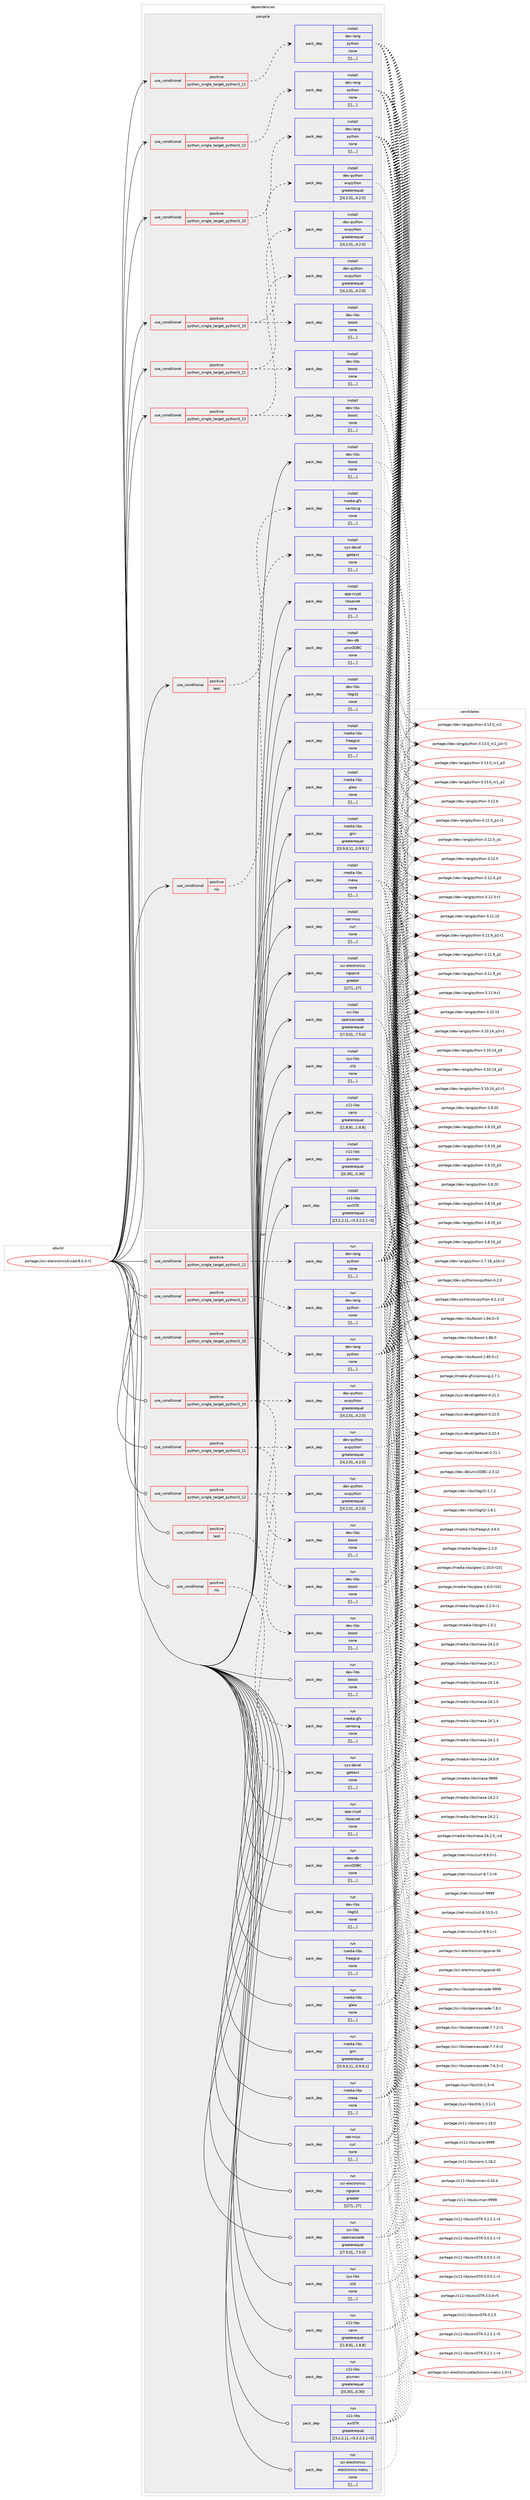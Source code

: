 digraph prolog {

# *************
# Graph options
# *************

newrank=true;
concentrate=true;
compound=true;
graph [rankdir=LR,fontname=Helvetica,fontsize=10,ranksep=1.5];#, ranksep=2.5, nodesep=0.2];
edge  [arrowhead=vee];
node  [fontname=Helvetica,fontsize=10];

# **********
# The ebuild
# **********

subgraph cluster_leftcol {
color=gray;
label=<<i>ebuild</i>>;
id [label="portage://sci-electronics/kicad-8.0.3-r1", color=red, width=4, href="../sci-electronics/kicad-8.0.3-r1.svg"];
}

# ****************
# The dependencies
# ****************

subgraph cluster_midcol {
color=gray;
label=<<i>dependencies</i>>;
subgraph cluster_compile {
fillcolor="#eeeeee";
style=filled;
label=<<i>compile</i>>;
subgraph cond108350 {
dependency411215 [label=<<TABLE BORDER="0" CELLBORDER="1" CELLSPACING="0" CELLPADDING="4"><TR><TD ROWSPAN="3" CELLPADDING="10">use_conditional</TD></TR><TR><TD>positive</TD></TR><TR><TD>nls</TD></TR></TABLE>>, shape=none, color=red];
subgraph pack299890 {
dependency411216 [label=<<TABLE BORDER="0" CELLBORDER="1" CELLSPACING="0" CELLPADDING="4" WIDTH="220"><TR><TD ROWSPAN="6" CELLPADDING="30">pack_dep</TD></TR><TR><TD WIDTH="110">install</TD></TR><TR><TD>sys-devel</TD></TR><TR><TD>gettext</TD></TR><TR><TD>none</TD></TR><TR><TD>[[],,,,]</TD></TR></TABLE>>, shape=none, color=blue];
}
dependency411215:e -> dependency411216:w [weight=20,style="dashed",arrowhead="vee"];
}
id:e -> dependency411215:w [weight=20,style="solid",arrowhead="vee"];
subgraph cond108351 {
dependency411217 [label=<<TABLE BORDER="0" CELLBORDER="1" CELLSPACING="0" CELLPADDING="4"><TR><TD ROWSPAN="3" CELLPADDING="10">use_conditional</TD></TR><TR><TD>positive</TD></TR><TR><TD>python_single_target_python3_10</TD></TR></TABLE>>, shape=none, color=red];
subgraph pack299891 {
dependency411218 [label=<<TABLE BORDER="0" CELLBORDER="1" CELLSPACING="0" CELLPADDING="4" WIDTH="220"><TR><TD ROWSPAN="6" CELLPADDING="30">pack_dep</TD></TR><TR><TD WIDTH="110">install</TD></TR><TR><TD>dev-lang</TD></TR><TR><TD>python</TD></TR><TR><TD>none</TD></TR><TR><TD>[[],,,,]</TD></TR></TABLE>>, shape=none, color=blue];
}
dependency411217:e -> dependency411218:w [weight=20,style="dashed",arrowhead="vee"];
}
id:e -> dependency411217:w [weight=20,style="solid",arrowhead="vee"];
subgraph cond108352 {
dependency411219 [label=<<TABLE BORDER="0" CELLBORDER="1" CELLSPACING="0" CELLPADDING="4"><TR><TD ROWSPAN="3" CELLPADDING="10">use_conditional</TD></TR><TR><TD>positive</TD></TR><TR><TD>python_single_target_python3_10</TD></TR></TABLE>>, shape=none, color=red];
subgraph pack299892 {
dependency411220 [label=<<TABLE BORDER="0" CELLBORDER="1" CELLSPACING="0" CELLPADDING="4" WIDTH="220"><TR><TD ROWSPAN="6" CELLPADDING="30">pack_dep</TD></TR><TR><TD WIDTH="110">install</TD></TR><TR><TD>dev-libs</TD></TR><TR><TD>boost</TD></TR><TR><TD>none</TD></TR><TR><TD>[[],,,,]</TD></TR></TABLE>>, shape=none, color=blue];
}
dependency411219:e -> dependency411220:w [weight=20,style="dashed",arrowhead="vee"];
subgraph pack299893 {
dependency411221 [label=<<TABLE BORDER="0" CELLBORDER="1" CELLSPACING="0" CELLPADDING="4" WIDTH="220"><TR><TD ROWSPAN="6" CELLPADDING="30">pack_dep</TD></TR><TR><TD WIDTH="110">install</TD></TR><TR><TD>dev-python</TD></TR><TR><TD>wxpython</TD></TR><TR><TD>greaterequal</TD></TR><TR><TD>[[4,2,0],,,4.2.0]</TD></TR></TABLE>>, shape=none, color=blue];
}
dependency411219:e -> dependency411221:w [weight=20,style="dashed",arrowhead="vee"];
}
id:e -> dependency411219:w [weight=20,style="solid",arrowhead="vee"];
subgraph cond108353 {
dependency411222 [label=<<TABLE BORDER="0" CELLBORDER="1" CELLSPACING="0" CELLPADDING="4"><TR><TD ROWSPAN="3" CELLPADDING="10">use_conditional</TD></TR><TR><TD>positive</TD></TR><TR><TD>python_single_target_python3_11</TD></TR></TABLE>>, shape=none, color=red];
subgraph pack299894 {
dependency411223 [label=<<TABLE BORDER="0" CELLBORDER="1" CELLSPACING="0" CELLPADDING="4" WIDTH="220"><TR><TD ROWSPAN="6" CELLPADDING="30">pack_dep</TD></TR><TR><TD WIDTH="110">install</TD></TR><TR><TD>dev-lang</TD></TR><TR><TD>python</TD></TR><TR><TD>none</TD></TR><TR><TD>[[],,,,]</TD></TR></TABLE>>, shape=none, color=blue];
}
dependency411222:e -> dependency411223:w [weight=20,style="dashed",arrowhead="vee"];
}
id:e -> dependency411222:w [weight=20,style="solid",arrowhead="vee"];
subgraph cond108354 {
dependency411224 [label=<<TABLE BORDER="0" CELLBORDER="1" CELLSPACING="0" CELLPADDING="4"><TR><TD ROWSPAN="3" CELLPADDING="10">use_conditional</TD></TR><TR><TD>positive</TD></TR><TR><TD>python_single_target_python3_11</TD></TR></TABLE>>, shape=none, color=red];
subgraph pack299895 {
dependency411225 [label=<<TABLE BORDER="0" CELLBORDER="1" CELLSPACING="0" CELLPADDING="4" WIDTH="220"><TR><TD ROWSPAN="6" CELLPADDING="30">pack_dep</TD></TR><TR><TD WIDTH="110">install</TD></TR><TR><TD>dev-libs</TD></TR><TR><TD>boost</TD></TR><TR><TD>none</TD></TR><TR><TD>[[],,,,]</TD></TR></TABLE>>, shape=none, color=blue];
}
dependency411224:e -> dependency411225:w [weight=20,style="dashed",arrowhead="vee"];
subgraph pack299896 {
dependency411226 [label=<<TABLE BORDER="0" CELLBORDER="1" CELLSPACING="0" CELLPADDING="4" WIDTH="220"><TR><TD ROWSPAN="6" CELLPADDING="30">pack_dep</TD></TR><TR><TD WIDTH="110">install</TD></TR><TR><TD>dev-python</TD></TR><TR><TD>wxpython</TD></TR><TR><TD>greaterequal</TD></TR><TR><TD>[[4,2,0],,,4.2.0]</TD></TR></TABLE>>, shape=none, color=blue];
}
dependency411224:e -> dependency411226:w [weight=20,style="dashed",arrowhead="vee"];
}
id:e -> dependency411224:w [weight=20,style="solid",arrowhead="vee"];
subgraph cond108355 {
dependency411227 [label=<<TABLE BORDER="0" CELLBORDER="1" CELLSPACING="0" CELLPADDING="4"><TR><TD ROWSPAN="3" CELLPADDING="10">use_conditional</TD></TR><TR><TD>positive</TD></TR><TR><TD>python_single_target_python3_12</TD></TR></TABLE>>, shape=none, color=red];
subgraph pack299897 {
dependency411228 [label=<<TABLE BORDER="0" CELLBORDER="1" CELLSPACING="0" CELLPADDING="4" WIDTH="220"><TR><TD ROWSPAN="6" CELLPADDING="30">pack_dep</TD></TR><TR><TD WIDTH="110">install</TD></TR><TR><TD>dev-lang</TD></TR><TR><TD>python</TD></TR><TR><TD>none</TD></TR><TR><TD>[[],,,,]</TD></TR></TABLE>>, shape=none, color=blue];
}
dependency411227:e -> dependency411228:w [weight=20,style="dashed",arrowhead="vee"];
}
id:e -> dependency411227:w [weight=20,style="solid",arrowhead="vee"];
subgraph cond108356 {
dependency411229 [label=<<TABLE BORDER="0" CELLBORDER="1" CELLSPACING="0" CELLPADDING="4"><TR><TD ROWSPAN="3" CELLPADDING="10">use_conditional</TD></TR><TR><TD>positive</TD></TR><TR><TD>python_single_target_python3_12</TD></TR></TABLE>>, shape=none, color=red];
subgraph pack299898 {
dependency411230 [label=<<TABLE BORDER="0" CELLBORDER="1" CELLSPACING="0" CELLPADDING="4" WIDTH="220"><TR><TD ROWSPAN="6" CELLPADDING="30">pack_dep</TD></TR><TR><TD WIDTH="110">install</TD></TR><TR><TD>dev-libs</TD></TR><TR><TD>boost</TD></TR><TR><TD>none</TD></TR><TR><TD>[[],,,,]</TD></TR></TABLE>>, shape=none, color=blue];
}
dependency411229:e -> dependency411230:w [weight=20,style="dashed",arrowhead="vee"];
subgraph pack299899 {
dependency411231 [label=<<TABLE BORDER="0" CELLBORDER="1" CELLSPACING="0" CELLPADDING="4" WIDTH="220"><TR><TD ROWSPAN="6" CELLPADDING="30">pack_dep</TD></TR><TR><TD WIDTH="110">install</TD></TR><TR><TD>dev-python</TD></TR><TR><TD>wxpython</TD></TR><TR><TD>greaterequal</TD></TR><TR><TD>[[4,2,0],,,4.2.0]</TD></TR></TABLE>>, shape=none, color=blue];
}
dependency411229:e -> dependency411231:w [weight=20,style="dashed",arrowhead="vee"];
}
id:e -> dependency411229:w [weight=20,style="solid",arrowhead="vee"];
subgraph cond108357 {
dependency411232 [label=<<TABLE BORDER="0" CELLBORDER="1" CELLSPACING="0" CELLPADDING="4"><TR><TD ROWSPAN="3" CELLPADDING="10">use_conditional</TD></TR><TR><TD>positive</TD></TR><TR><TD>test</TD></TR></TABLE>>, shape=none, color=red];
subgraph pack299900 {
dependency411233 [label=<<TABLE BORDER="0" CELLBORDER="1" CELLSPACING="0" CELLPADDING="4" WIDTH="220"><TR><TD ROWSPAN="6" CELLPADDING="30">pack_dep</TD></TR><TR><TD WIDTH="110">install</TD></TR><TR><TD>media-gfx</TD></TR><TR><TD>cairosvg</TD></TR><TR><TD>none</TD></TR><TR><TD>[[],,,,]</TD></TR></TABLE>>, shape=none, color=blue];
}
dependency411232:e -> dependency411233:w [weight=20,style="dashed",arrowhead="vee"];
}
id:e -> dependency411232:w [weight=20,style="solid",arrowhead="vee"];
subgraph pack299901 {
dependency411234 [label=<<TABLE BORDER="0" CELLBORDER="1" CELLSPACING="0" CELLPADDING="4" WIDTH="220"><TR><TD ROWSPAN="6" CELLPADDING="30">pack_dep</TD></TR><TR><TD WIDTH="110">install</TD></TR><TR><TD>app-crypt</TD></TR><TR><TD>libsecret</TD></TR><TR><TD>none</TD></TR><TR><TD>[[],,,,]</TD></TR></TABLE>>, shape=none, color=blue];
}
id:e -> dependency411234:w [weight=20,style="solid",arrowhead="vee"];
subgraph pack299902 {
dependency411235 [label=<<TABLE BORDER="0" CELLBORDER="1" CELLSPACING="0" CELLPADDING="4" WIDTH="220"><TR><TD ROWSPAN="6" CELLPADDING="30">pack_dep</TD></TR><TR><TD WIDTH="110">install</TD></TR><TR><TD>dev-db</TD></TR><TR><TD>unixODBC</TD></TR><TR><TD>none</TD></TR><TR><TD>[[],,,,]</TD></TR></TABLE>>, shape=none, color=blue];
}
id:e -> dependency411235:w [weight=20,style="solid",arrowhead="vee"];
subgraph pack299903 {
dependency411236 [label=<<TABLE BORDER="0" CELLBORDER="1" CELLSPACING="0" CELLPADDING="4" WIDTH="220"><TR><TD ROWSPAN="6" CELLPADDING="30">pack_dep</TD></TR><TR><TD WIDTH="110">install</TD></TR><TR><TD>dev-libs</TD></TR><TR><TD>boost</TD></TR><TR><TD>none</TD></TR><TR><TD>[[],,,,]</TD></TR></TABLE>>, shape=none, color=blue];
}
id:e -> dependency411236:w [weight=20,style="solid",arrowhead="vee"];
subgraph pack299904 {
dependency411237 [label=<<TABLE BORDER="0" CELLBORDER="1" CELLSPACING="0" CELLPADDING="4" WIDTH="220"><TR><TD ROWSPAN="6" CELLPADDING="30">pack_dep</TD></TR><TR><TD WIDTH="110">install</TD></TR><TR><TD>dev-libs</TD></TR><TR><TD>libgit2</TD></TR><TR><TD>none</TD></TR><TR><TD>[[],,,,]</TD></TR></TABLE>>, shape=none, color=blue];
}
id:e -> dependency411237:w [weight=20,style="solid",arrowhead="vee"];
subgraph pack299905 {
dependency411238 [label=<<TABLE BORDER="0" CELLBORDER="1" CELLSPACING="0" CELLPADDING="4" WIDTH="220"><TR><TD ROWSPAN="6" CELLPADDING="30">pack_dep</TD></TR><TR><TD WIDTH="110">install</TD></TR><TR><TD>media-libs</TD></TR><TR><TD>freeglut</TD></TR><TR><TD>none</TD></TR><TR><TD>[[],,,,]</TD></TR></TABLE>>, shape=none, color=blue];
}
id:e -> dependency411238:w [weight=20,style="solid",arrowhead="vee"];
subgraph pack299906 {
dependency411239 [label=<<TABLE BORDER="0" CELLBORDER="1" CELLSPACING="0" CELLPADDING="4" WIDTH="220"><TR><TD ROWSPAN="6" CELLPADDING="30">pack_dep</TD></TR><TR><TD WIDTH="110">install</TD></TR><TR><TD>media-libs</TD></TR><TR><TD>glew</TD></TR><TR><TD>none</TD></TR><TR><TD>[[],,,,]</TD></TR></TABLE>>, shape=none, color=blue];
}
id:e -> dependency411239:w [weight=20,style="solid",arrowhead="vee"];
subgraph pack299907 {
dependency411240 [label=<<TABLE BORDER="0" CELLBORDER="1" CELLSPACING="0" CELLPADDING="4" WIDTH="220"><TR><TD ROWSPAN="6" CELLPADDING="30">pack_dep</TD></TR><TR><TD WIDTH="110">install</TD></TR><TR><TD>media-libs</TD></TR><TR><TD>glm</TD></TR><TR><TD>greaterequal</TD></TR><TR><TD>[[0,9,9,1],,,0.9.9.1]</TD></TR></TABLE>>, shape=none, color=blue];
}
id:e -> dependency411240:w [weight=20,style="solid",arrowhead="vee"];
subgraph pack299908 {
dependency411241 [label=<<TABLE BORDER="0" CELLBORDER="1" CELLSPACING="0" CELLPADDING="4" WIDTH="220"><TR><TD ROWSPAN="6" CELLPADDING="30">pack_dep</TD></TR><TR><TD WIDTH="110">install</TD></TR><TR><TD>media-libs</TD></TR><TR><TD>mesa</TD></TR><TR><TD>none</TD></TR><TR><TD>[[],,,,]</TD></TR></TABLE>>, shape=none, color=blue];
}
id:e -> dependency411241:w [weight=20,style="solid",arrowhead="vee"];
subgraph pack299909 {
dependency411242 [label=<<TABLE BORDER="0" CELLBORDER="1" CELLSPACING="0" CELLPADDING="4" WIDTH="220"><TR><TD ROWSPAN="6" CELLPADDING="30">pack_dep</TD></TR><TR><TD WIDTH="110">install</TD></TR><TR><TD>net-misc</TD></TR><TR><TD>curl</TD></TR><TR><TD>none</TD></TR><TR><TD>[[],,,,]</TD></TR></TABLE>>, shape=none, color=blue];
}
id:e -> dependency411242:w [weight=20,style="solid",arrowhead="vee"];
subgraph pack299910 {
dependency411243 [label=<<TABLE BORDER="0" CELLBORDER="1" CELLSPACING="0" CELLPADDING="4" WIDTH="220"><TR><TD ROWSPAN="6" CELLPADDING="30">pack_dep</TD></TR><TR><TD WIDTH="110">install</TD></TR><TR><TD>sci-electronics</TD></TR><TR><TD>ngspice</TD></TR><TR><TD>greater</TD></TR><TR><TD>[[27],,,27]</TD></TR></TABLE>>, shape=none, color=blue];
}
id:e -> dependency411243:w [weight=20,style="solid",arrowhead="vee"];
subgraph pack299911 {
dependency411244 [label=<<TABLE BORDER="0" CELLBORDER="1" CELLSPACING="0" CELLPADDING="4" WIDTH="220"><TR><TD ROWSPAN="6" CELLPADDING="30">pack_dep</TD></TR><TR><TD WIDTH="110">install</TD></TR><TR><TD>sci-libs</TD></TR><TR><TD>opencascade</TD></TR><TR><TD>greaterequal</TD></TR><TR><TD>[[7,5,0],,,7.5.0]</TD></TR></TABLE>>, shape=none, color=blue];
}
id:e -> dependency411244:w [weight=20,style="solid",arrowhead="vee"];
subgraph pack299912 {
dependency411245 [label=<<TABLE BORDER="0" CELLBORDER="1" CELLSPACING="0" CELLPADDING="4" WIDTH="220"><TR><TD ROWSPAN="6" CELLPADDING="30">pack_dep</TD></TR><TR><TD WIDTH="110">install</TD></TR><TR><TD>sys-libs</TD></TR><TR><TD>zlib</TD></TR><TR><TD>none</TD></TR><TR><TD>[[],,,,]</TD></TR></TABLE>>, shape=none, color=blue];
}
id:e -> dependency411245:w [weight=20,style="solid",arrowhead="vee"];
subgraph pack299913 {
dependency411246 [label=<<TABLE BORDER="0" CELLBORDER="1" CELLSPACING="0" CELLPADDING="4" WIDTH="220"><TR><TD ROWSPAN="6" CELLPADDING="30">pack_dep</TD></TR><TR><TD WIDTH="110">install</TD></TR><TR><TD>x11-libs</TD></TR><TR><TD>cairo</TD></TR><TR><TD>greaterequal</TD></TR><TR><TD>[[1,8,8],,,1.8.8]</TD></TR></TABLE>>, shape=none, color=blue];
}
id:e -> dependency411246:w [weight=20,style="solid",arrowhead="vee"];
subgraph pack299914 {
dependency411247 [label=<<TABLE BORDER="0" CELLBORDER="1" CELLSPACING="0" CELLPADDING="4" WIDTH="220"><TR><TD ROWSPAN="6" CELLPADDING="30">pack_dep</TD></TR><TR><TD WIDTH="110">install</TD></TR><TR><TD>x11-libs</TD></TR><TR><TD>pixman</TD></TR><TR><TD>greaterequal</TD></TR><TR><TD>[[0,30],,,0.30]</TD></TR></TABLE>>, shape=none, color=blue];
}
id:e -> dependency411247:w [weight=20,style="solid",arrowhead="vee"];
subgraph pack299915 {
dependency411248 [label=<<TABLE BORDER="0" CELLBORDER="1" CELLSPACING="0" CELLPADDING="4" WIDTH="220"><TR><TD ROWSPAN="6" CELLPADDING="30">pack_dep</TD></TR><TR><TD WIDTH="110">install</TD></TR><TR><TD>x11-libs</TD></TR><TR><TD>wxGTK</TD></TR><TR><TD>greaterequal</TD></TR><TR><TD>[[3,2,2,1],,-r3,3.2.2.1-r3]</TD></TR></TABLE>>, shape=none, color=blue];
}
id:e -> dependency411248:w [weight=20,style="solid",arrowhead="vee"];
}
subgraph cluster_compileandrun {
fillcolor="#eeeeee";
style=filled;
label=<<i>compile and run</i>>;
}
subgraph cluster_run {
fillcolor="#eeeeee";
style=filled;
label=<<i>run</i>>;
subgraph cond108358 {
dependency411249 [label=<<TABLE BORDER="0" CELLBORDER="1" CELLSPACING="0" CELLPADDING="4"><TR><TD ROWSPAN="3" CELLPADDING="10">use_conditional</TD></TR><TR><TD>positive</TD></TR><TR><TD>nls</TD></TR></TABLE>>, shape=none, color=red];
subgraph pack299916 {
dependency411250 [label=<<TABLE BORDER="0" CELLBORDER="1" CELLSPACING="0" CELLPADDING="4" WIDTH="220"><TR><TD ROWSPAN="6" CELLPADDING="30">pack_dep</TD></TR><TR><TD WIDTH="110">run</TD></TR><TR><TD>sys-devel</TD></TR><TR><TD>gettext</TD></TR><TR><TD>none</TD></TR><TR><TD>[[],,,,]</TD></TR></TABLE>>, shape=none, color=blue];
}
dependency411249:e -> dependency411250:w [weight=20,style="dashed",arrowhead="vee"];
}
id:e -> dependency411249:w [weight=20,style="solid",arrowhead="odot"];
subgraph cond108359 {
dependency411251 [label=<<TABLE BORDER="0" CELLBORDER="1" CELLSPACING="0" CELLPADDING="4"><TR><TD ROWSPAN="3" CELLPADDING="10">use_conditional</TD></TR><TR><TD>positive</TD></TR><TR><TD>python_single_target_python3_10</TD></TR></TABLE>>, shape=none, color=red];
subgraph pack299917 {
dependency411252 [label=<<TABLE BORDER="0" CELLBORDER="1" CELLSPACING="0" CELLPADDING="4" WIDTH="220"><TR><TD ROWSPAN="6" CELLPADDING="30">pack_dep</TD></TR><TR><TD WIDTH="110">run</TD></TR><TR><TD>dev-lang</TD></TR><TR><TD>python</TD></TR><TR><TD>none</TD></TR><TR><TD>[[],,,,]</TD></TR></TABLE>>, shape=none, color=blue];
}
dependency411251:e -> dependency411252:w [weight=20,style="dashed",arrowhead="vee"];
}
id:e -> dependency411251:w [weight=20,style="solid",arrowhead="odot"];
subgraph cond108360 {
dependency411253 [label=<<TABLE BORDER="0" CELLBORDER="1" CELLSPACING="0" CELLPADDING="4"><TR><TD ROWSPAN="3" CELLPADDING="10">use_conditional</TD></TR><TR><TD>positive</TD></TR><TR><TD>python_single_target_python3_10</TD></TR></TABLE>>, shape=none, color=red];
subgraph pack299918 {
dependency411254 [label=<<TABLE BORDER="0" CELLBORDER="1" CELLSPACING="0" CELLPADDING="4" WIDTH="220"><TR><TD ROWSPAN="6" CELLPADDING="30">pack_dep</TD></TR><TR><TD WIDTH="110">run</TD></TR><TR><TD>dev-libs</TD></TR><TR><TD>boost</TD></TR><TR><TD>none</TD></TR><TR><TD>[[],,,,]</TD></TR></TABLE>>, shape=none, color=blue];
}
dependency411253:e -> dependency411254:w [weight=20,style="dashed",arrowhead="vee"];
subgraph pack299919 {
dependency411255 [label=<<TABLE BORDER="0" CELLBORDER="1" CELLSPACING="0" CELLPADDING="4" WIDTH="220"><TR><TD ROWSPAN="6" CELLPADDING="30">pack_dep</TD></TR><TR><TD WIDTH="110">run</TD></TR><TR><TD>dev-python</TD></TR><TR><TD>wxpython</TD></TR><TR><TD>greaterequal</TD></TR><TR><TD>[[4,2,0],,,4.2.0]</TD></TR></TABLE>>, shape=none, color=blue];
}
dependency411253:e -> dependency411255:w [weight=20,style="dashed",arrowhead="vee"];
}
id:e -> dependency411253:w [weight=20,style="solid",arrowhead="odot"];
subgraph cond108361 {
dependency411256 [label=<<TABLE BORDER="0" CELLBORDER="1" CELLSPACING="0" CELLPADDING="4"><TR><TD ROWSPAN="3" CELLPADDING="10">use_conditional</TD></TR><TR><TD>positive</TD></TR><TR><TD>python_single_target_python3_11</TD></TR></TABLE>>, shape=none, color=red];
subgraph pack299920 {
dependency411257 [label=<<TABLE BORDER="0" CELLBORDER="1" CELLSPACING="0" CELLPADDING="4" WIDTH="220"><TR><TD ROWSPAN="6" CELLPADDING="30">pack_dep</TD></TR><TR><TD WIDTH="110">run</TD></TR><TR><TD>dev-lang</TD></TR><TR><TD>python</TD></TR><TR><TD>none</TD></TR><TR><TD>[[],,,,]</TD></TR></TABLE>>, shape=none, color=blue];
}
dependency411256:e -> dependency411257:w [weight=20,style="dashed",arrowhead="vee"];
}
id:e -> dependency411256:w [weight=20,style="solid",arrowhead="odot"];
subgraph cond108362 {
dependency411258 [label=<<TABLE BORDER="0" CELLBORDER="1" CELLSPACING="0" CELLPADDING="4"><TR><TD ROWSPAN="3" CELLPADDING="10">use_conditional</TD></TR><TR><TD>positive</TD></TR><TR><TD>python_single_target_python3_11</TD></TR></TABLE>>, shape=none, color=red];
subgraph pack299921 {
dependency411259 [label=<<TABLE BORDER="0" CELLBORDER="1" CELLSPACING="0" CELLPADDING="4" WIDTH="220"><TR><TD ROWSPAN="6" CELLPADDING="30">pack_dep</TD></TR><TR><TD WIDTH="110">run</TD></TR><TR><TD>dev-libs</TD></TR><TR><TD>boost</TD></TR><TR><TD>none</TD></TR><TR><TD>[[],,,,]</TD></TR></TABLE>>, shape=none, color=blue];
}
dependency411258:e -> dependency411259:w [weight=20,style="dashed",arrowhead="vee"];
subgraph pack299922 {
dependency411260 [label=<<TABLE BORDER="0" CELLBORDER="1" CELLSPACING="0" CELLPADDING="4" WIDTH="220"><TR><TD ROWSPAN="6" CELLPADDING="30">pack_dep</TD></TR><TR><TD WIDTH="110">run</TD></TR><TR><TD>dev-python</TD></TR><TR><TD>wxpython</TD></TR><TR><TD>greaterequal</TD></TR><TR><TD>[[4,2,0],,,4.2.0]</TD></TR></TABLE>>, shape=none, color=blue];
}
dependency411258:e -> dependency411260:w [weight=20,style="dashed",arrowhead="vee"];
}
id:e -> dependency411258:w [weight=20,style="solid",arrowhead="odot"];
subgraph cond108363 {
dependency411261 [label=<<TABLE BORDER="0" CELLBORDER="1" CELLSPACING="0" CELLPADDING="4"><TR><TD ROWSPAN="3" CELLPADDING="10">use_conditional</TD></TR><TR><TD>positive</TD></TR><TR><TD>python_single_target_python3_12</TD></TR></TABLE>>, shape=none, color=red];
subgraph pack299923 {
dependency411262 [label=<<TABLE BORDER="0" CELLBORDER="1" CELLSPACING="0" CELLPADDING="4" WIDTH="220"><TR><TD ROWSPAN="6" CELLPADDING="30">pack_dep</TD></TR><TR><TD WIDTH="110">run</TD></TR><TR><TD>dev-lang</TD></TR><TR><TD>python</TD></TR><TR><TD>none</TD></TR><TR><TD>[[],,,,]</TD></TR></TABLE>>, shape=none, color=blue];
}
dependency411261:e -> dependency411262:w [weight=20,style="dashed",arrowhead="vee"];
}
id:e -> dependency411261:w [weight=20,style="solid",arrowhead="odot"];
subgraph cond108364 {
dependency411263 [label=<<TABLE BORDER="0" CELLBORDER="1" CELLSPACING="0" CELLPADDING="4"><TR><TD ROWSPAN="3" CELLPADDING="10">use_conditional</TD></TR><TR><TD>positive</TD></TR><TR><TD>python_single_target_python3_12</TD></TR></TABLE>>, shape=none, color=red];
subgraph pack299924 {
dependency411264 [label=<<TABLE BORDER="0" CELLBORDER="1" CELLSPACING="0" CELLPADDING="4" WIDTH="220"><TR><TD ROWSPAN="6" CELLPADDING="30">pack_dep</TD></TR><TR><TD WIDTH="110">run</TD></TR><TR><TD>dev-libs</TD></TR><TR><TD>boost</TD></TR><TR><TD>none</TD></TR><TR><TD>[[],,,,]</TD></TR></TABLE>>, shape=none, color=blue];
}
dependency411263:e -> dependency411264:w [weight=20,style="dashed",arrowhead="vee"];
subgraph pack299925 {
dependency411265 [label=<<TABLE BORDER="0" CELLBORDER="1" CELLSPACING="0" CELLPADDING="4" WIDTH="220"><TR><TD ROWSPAN="6" CELLPADDING="30">pack_dep</TD></TR><TR><TD WIDTH="110">run</TD></TR><TR><TD>dev-python</TD></TR><TR><TD>wxpython</TD></TR><TR><TD>greaterequal</TD></TR><TR><TD>[[4,2,0],,,4.2.0]</TD></TR></TABLE>>, shape=none, color=blue];
}
dependency411263:e -> dependency411265:w [weight=20,style="dashed",arrowhead="vee"];
}
id:e -> dependency411263:w [weight=20,style="solid",arrowhead="odot"];
subgraph cond108365 {
dependency411266 [label=<<TABLE BORDER="0" CELLBORDER="1" CELLSPACING="0" CELLPADDING="4"><TR><TD ROWSPAN="3" CELLPADDING="10">use_conditional</TD></TR><TR><TD>positive</TD></TR><TR><TD>test</TD></TR></TABLE>>, shape=none, color=red];
subgraph pack299926 {
dependency411267 [label=<<TABLE BORDER="0" CELLBORDER="1" CELLSPACING="0" CELLPADDING="4" WIDTH="220"><TR><TD ROWSPAN="6" CELLPADDING="30">pack_dep</TD></TR><TR><TD WIDTH="110">run</TD></TR><TR><TD>media-gfx</TD></TR><TR><TD>cairosvg</TD></TR><TR><TD>none</TD></TR><TR><TD>[[],,,,]</TD></TR></TABLE>>, shape=none, color=blue];
}
dependency411266:e -> dependency411267:w [weight=20,style="dashed",arrowhead="vee"];
}
id:e -> dependency411266:w [weight=20,style="solid",arrowhead="odot"];
subgraph pack299927 {
dependency411268 [label=<<TABLE BORDER="0" CELLBORDER="1" CELLSPACING="0" CELLPADDING="4" WIDTH="220"><TR><TD ROWSPAN="6" CELLPADDING="30">pack_dep</TD></TR><TR><TD WIDTH="110">run</TD></TR><TR><TD>app-crypt</TD></TR><TR><TD>libsecret</TD></TR><TR><TD>none</TD></TR><TR><TD>[[],,,,]</TD></TR></TABLE>>, shape=none, color=blue];
}
id:e -> dependency411268:w [weight=20,style="solid",arrowhead="odot"];
subgraph pack299928 {
dependency411269 [label=<<TABLE BORDER="0" CELLBORDER="1" CELLSPACING="0" CELLPADDING="4" WIDTH="220"><TR><TD ROWSPAN="6" CELLPADDING="30">pack_dep</TD></TR><TR><TD WIDTH="110">run</TD></TR><TR><TD>dev-db</TD></TR><TR><TD>unixODBC</TD></TR><TR><TD>none</TD></TR><TR><TD>[[],,,,]</TD></TR></TABLE>>, shape=none, color=blue];
}
id:e -> dependency411269:w [weight=20,style="solid",arrowhead="odot"];
subgraph pack299929 {
dependency411270 [label=<<TABLE BORDER="0" CELLBORDER="1" CELLSPACING="0" CELLPADDING="4" WIDTH="220"><TR><TD ROWSPAN="6" CELLPADDING="30">pack_dep</TD></TR><TR><TD WIDTH="110">run</TD></TR><TR><TD>dev-libs</TD></TR><TR><TD>boost</TD></TR><TR><TD>none</TD></TR><TR><TD>[[],,,,]</TD></TR></TABLE>>, shape=none, color=blue];
}
id:e -> dependency411270:w [weight=20,style="solid",arrowhead="odot"];
subgraph pack299930 {
dependency411271 [label=<<TABLE BORDER="0" CELLBORDER="1" CELLSPACING="0" CELLPADDING="4" WIDTH="220"><TR><TD ROWSPAN="6" CELLPADDING="30">pack_dep</TD></TR><TR><TD WIDTH="110">run</TD></TR><TR><TD>dev-libs</TD></TR><TR><TD>libgit2</TD></TR><TR><TD>none</TD></TR><TR><TD>[[],,,,]</TD></TR></TABLE>>, shape=none, color=blue];
}
id:e -> dependency411271:w [weight=20,style="solid",arrowhead="odot"];
subgraph pack299931 {
dependency411272 [label=<<TABLE BORDER="0" CELLBORDER="1" CELLSPACING="0" CELLPADDING="4" WIDTH="220"><TR><TD ROWSPAN="6" CELLPADDING="30">pack_dep</TD></TR><TR><TD WIDTH="110">run</TD></TR><TR><TD>media-libs</TD></TR><TR><TD>freeglut</TD></TR><TR><TD>none</TD></TR><TR><TD>[[],,,,]</TD></TR></TABLE>>, shape=none, color=blue];
}
id:e -> dependency411272:w [weight=20,style="solid",arrowhead="odot"];
subgraph pack299932 {
dependency411273 [label=<<TABLE BORDER="0" CELLBORDER="1" CELLSPACING="0" CELLPADDING="4" WIDTH="220"><TR><TD ROWSPAN="6" CELLPADDING="30">pack_dep</TD></TR><TR><TD WIDTH="110">run</TD></TR><TR><TD>media-libs</TD></TR><TR><TD>glew</TD></TR><TR><TD>none</TD></TR><TR><TD>[[],,,,]</TD></TR></TABLE>>, shape=none, color=blue];
}
id:e -> dependency411273:w [weight=20,style="solid",arrowhead="odot"];
subgraph pack299933 {
dependency411274 [label=<<TABLE BORDER="0" CELLBORDER="1" CELLSPACING="0" CELLPADDING="4" WIDTH="220"><TR><TD ROWSPAN="6" CELLPADDING="30">pack_dep</TD></TR><TR><TD WIDTH="110">run</TD></TR><TR><TD>media-libs</TD></TR><TR><TD>glm</TD></TR><TR><TD>greaterequal</TD></TR><TR><TD>[[0,9,9,1],,,0.9.9.1]</TD></TR></TABLE>>, shape=none, color=blue];
}
id:e -> dependency411274:w [weight=20,style="solid",arrowhead="odot"];
subgraph pack299934 {
dependency411275 [label=<<TABLE BORDER="0" CELLBORDER="1" CELLSPACING="0" CELLPADDING="4" WIDTH="220"><TR><TD ROWSPAN="6" CELLPADDING="30">pack_dep</TD></TR><TR><TD WIDTH="110">run</TD></TR><TR><TD>media-libs</TD></TR><TR><TD>mesa</TD></TR><TR><TD>none</TD></TR><TR><TD>[[],,,,]</TD></TR></TABLE>>, shape=none, color=blue];
}
id:e -> dependency411275:w [weight=20,style="solid",arrowhead="odot"];
subgraph pack299935 {
dependency411276 [label=<<TABLE BORDER="0" CELLBORDER="1" CELLSPACING="0" CELLPADDING="4" WIDTH="220"><TR><TD ROWSPAN="6" CELLPADDING="30">pack_dep</TD></TR><TR><TD WIDTH="110">run</TD></TR><TR><TD>net-misc</TD></TR><TR><TD>curl</TD></TR><TR><TD>none</TD></TR><TR><TD>[[],,,,]</TD></TR></TABLE>>, shape=none, color=blue];
}
id:e -> dependency411276:w [weight=20,style="solid",arrowhead="odot"];
subgraph pack299936 {
dependency411277 [label=<<TABLE BORDER="0" CELLBORDER="1" CELLSPACING="0" CELLPADDING="4" WIDTH="220"><TR><TD ROWSPAN="6" CELLPADDING="30">pack_dep</TD></TR><TR><TD WIDTH="110">run</TD></TR><TR><TD>sci-electronics</TD></TR><TR><TD>electronics-menu</TD></TR><TR><TD>none</TD></TR><TR><TD>[[],,,,]</TD></TR></TABLE>>, shape=none, color=blue];
}
id:e -> dependency411277:w [weight=20,style="solid",arrowhead="odot"];
subgraph pack299937 {
dependency411278 [label=<<TABLE BORDER="0" CELLBORDER="1" CELLSPACING="0" CELLPADDING="4" WIDTH="220"><TR><TD ROWSPAN="6" CELLPADDING="30">pack_dep</TD></TR><TR><TD WIDTH="110">run</TD></TR><TR><TD>sci-electronics</TD></TR><TR><TD>ngspice</TD></TR><TR><TD>greater</TD></TR><TR><TD>[[27],,,27]</TD></TR></TABLE>>, shape=none, color=blue];
}
id:e -> dependency411278:w [weight=20,style="solid",arrowhead="odot"];
subgraph pack299938 {
dependency411279 [label=<<TABLE BORDER="0" CELLBORDER="1" CELLSPACING="0" CELLPADDING="4" WIDTH="220"><TR><TD ROWSPAN="6" CELLPADDING="30">pack_dep</TD></TR><TR><TD WIDTH="110">run</TD></TR><TR><TD>sci-libs</TD></TR><TR><TD>opencascade</TD></TR><TR><TD>greaterequal</TD></TR><TR><TD>[[7,5,0],,,7.5.0]</TD></TR></TABLE>>, shape=none, color=blue];
}
id:e -> dependency411279:w [weight=20,style="solid",arrowhead="odot"];
subgraph pack299939 {
dependency411280 [label=<<TABLE BORDER="0" CELLBORDER="1" CELLSPACING="0" CELLPADDING="4" WIDTH="220"><TR><TD ROWSPAN="6" CELLPADDING="30">pack_dep</TD></TR><TR><TD WIDTH="110">run</TD></TR><TR><TD>sys-libs</TD></TR><TR><TD>zlib</TD></TR><TR><TD>none</TD></TR><TR><TD>[[],,,,]</TD></TR></TABLE>>, shape=none, color=blue];
}
id:e -> dependency411280:w [weight=20,style="solid",arrowhead="odot"];
subgraph pack299940 {
dependency411281 [label=<<TABLE BORDER="0" CELLBORDER="1" CELLSPACING="0" CELLPADDING="4" WIDTH="220"><TR><TD ROWSPAN="6" CELLPADDING="30">pack_dep</TD></TR><TR><TD WIDTH="110">run</TD></TR><TR><TD>x11-libs</TD></TR><TR><TD>cairo</TD></TR><TR><TD>greaterequal</TD></TR><TR><TD>[[1,8,8],,,1.8.8]</TD></TR></TABLE>>, shape=none, color=blue];
}
id:e -> dependency411281:w [weight=20,style="solid",arrowhead="odot"];
subgraph pack299941 {
dependency411282 [label=<<TABLE BORDER="0" CELLBORDER="1" CELLSPACING="0" CELLPADDING="4" WIDTH="220"><TR><TD ROWSPAN="6" CELLPADDING="30">pack_dep</TD></TR><TR><TD WIDTH="110">run</TD></TR><TR><TD>x11-libs</TD></TR><TR><TD>pixman</TD></TR><TR><TD>greaterequal</TD></TR><TR><TD>[[0,30],,,0.30]</TD></TR></TABLE>>, shape=none, color=blue];
}
id:e -> dependency411282:w [weight=20,style="solid",arrowhead="odot"];
subgraph pack299942 {
dependency411283 [label=<<TABLE BORDER="0" CELLBORDER="1" CELLSPACING="0" CELLPADDING="4" WIDTH="220"><TR><TD ROWSPAN="6" CELLPADDING="30">pack_dep</TD></TR><TR><TD WIDTH="110">run</TD></TR><TR><TD>x11-libs</TD></TR><TR><TD>wxGTK</TD></TR><TR><TD>greaterequal</TD></TR><TR><TD>[[3,2,2,1],,-r3,3.2.2.1-r3]</TD></TR></TABLE>>, shape=none, color=blue];
}
id:e -> dependency411283:w [weight=20,style="solid",arrowhead="odot"];
}
}

# **************
# The candidates
# **************

subgraph cluster_choices {
rank=same;
color=gray;
label=<<i>candidates</i>>;

subgraph choice299890 {
color=black;
nodesep=1;
choice115121115451001011181011084710310111611610112011645484650504653 [label="portage://sys-devel/gettext-0.22.5", color=red, width=4,href="../sys-devel/gettext-0.22.5.svg"];
choice115121115451001011181011084710310111611610112011645484650504652 [label="portage://sys-devel/gettext-0.22.4", color=red, width=4,href="../sys-devel/gettext-0.22.4.svg"];
choice115121115451001011181011084710310111611610112011645484650494649 [label="portage://sys-devel/gettext-0.21.1", color=red, width=4,href="../sys-devel/gettext-0.21.1.svg"];
dependency411216:e -> choice115121115451001011181011084710310111611610112011645484650504653:w [style=dotted,weight="100"];
dependency411216:e -> choice115121115451001011181011084710310111611610112011645484650504652:w [style=dotted,weight="100"];
dependency411216:e -> choice115121115451001011181011084710310111611610112011645484650494649:w [style=dotted,weight="100"];
}
subgraph choice299891 {
color=black;
nodesep=1;
choice10010111845108971101034711212111610411111045514649514648951149950 [label="portage://dev-lang/python-3.13.0_rc2", color=red, width=4,href="../dev-lang/python-3.13.0_rc2.svg"];
choice1001011184510897110103471121211161041111104551464951464895114994995112514511449 [label="portage://dev-lang/python-3.13.0_rc1_p3-r1", color=red, width=4,href="../dev-lang/python-3.13.0_rc1_p3-r1.svg"];
choice100101118451089711010347112121116104111110455146495146489511499499511251 [label="portage://dev-lang/python-3.13.0_rc1_p3", color=red, width=4,href="../dev-lang/python-3.13.0_rc1_p3.svg"];
choice100101118451089711010347112121116104111110455146495146489511499499511250 [label="portage://dev-lang/python-3.13.0_rc1_p2", color=red, width=4,href="../dev-lang/python-3.13.0_rc1_p2.svg"];
choice10010111845108971101034711212111610411111045514649504654 [label="portage://dev-lang/python-3.12.6", color=red, width=4,href="../dev-lang/python-3.12.6.svg"];
choice1001011184510897110103471121211161041111104551464950465395112494511449 [label="portage://dev-lang/python-3.12.5_p1-r1", color=red, width=4,href="../dev-lang/python-3.12.5_p1-r1.svg"];
choice100101118451089711010347112121116104111110455146495046539511249 [label="portage://dev-lang/python-3.12.5_p1", color=red, width=4,href="../dev-lang/python-3.12.5_p1.svg"];
choice10010111845108971101034711212111610411111045514649504653 [label="portage://dev-lang/python-3.12.5", color=red, width=4,href="../dev-lang/python-3.12.5.svg"];
choice100101118451089711010347112121116104111110455146495046529511251 [label="portage://dev-lang/python-3.12.4_p3", color=red, width=4,href="../dev-lang/python-3.12.4_p3.svg"];
choice100101118451089711010347112121116104111110455146495046514511449 [label="portage://dev-lang/python-3.12.3-r1", color=red, width=4,href="../dev-lang/python-3.12.3-r1.svg"];
choice1001011184510897110103471121211161041111104551464949464948 [label="portage://dev-lang/python-3.11.10", color=red, width=4,href="../dev-lang/python-3.11.10.svg"];
choice1001011184510897110103471121211161041111104551464949465795112504511449 [label="portage://dev-lang/python-3.11.9_p2-r1", color=red, width=4,href="../dev-lang/python-3.11.9_p2-r1.svg"];
choice100101118451089711010347112121116104111110455146494946579511250 [label="portage://dev-lang/python-3.11.9_p2", color=red, width=4,href="../dev-lang/python-3.11.9_p2.svg"];
choice100101118451089711010347112121116104111110455146494946579511249 [label="portage://dev-lang/python-3.11.9_p1", color=red, width=4,href="../dev-lang/python-3.11.9_p1.svg"];
choice100101118451089711010347112121116104111110455146494946574511449 [label="portage://dev-lang/python-3.11.9-r1", color=red, width=4,href="../dev-lang/python-3.11.9-r1.svg"];
choice1001011184510897110103471121211161041111104551464948464953 [label="portage://dev-lang/python-3.10.15", color=red, width=4,href="../dev-lang/python-3.10.15.svg"];
choice100101118451089711010347112121116104111110455146494846495295112514511449 [label="portage://dev-lang/python-3.10.14_p3-r1", color=red, width=4,href="../dev-lang/python-3.10.14_p3-r1.svg"];
choice10010111845108971101034711212111610411111045514649484649529511251 [label="portage://dev-lang/python-3.10.14_p3", color=red, width=4,href="../dev-lang/python-3.10.14_p3.svg"];
choice10010111845108971101034711212111610411111045514649484649529511250 [label="portage://dev-lang/python-3.10.14_p2", color=red, width=4,href="../dev-lang/python-3.10.14_p2.svg"];
choice100101118451089711010347112121116104111110455146494846495295112494511449 [label="portage://dev-lang/python-3.10.14_p1-r1", color=red, width=4,href="../dev-lang/python-3.10.14_p1-r1.svg"];
choice10010111845108971101034711212111610411111045514657465048 [label="portage://dev-lang/python-3.9.20", color=red, width=4,href="../dev-lang/python-3.9.20.svg"];
choice100101118451089711010347112121116104111110455146574649579511253 [label="portage://dev-lang/python-3.9.19_p5", color=red, width=4,href="../dev-lang/python-3.9.19_p5.svg"];
choice100101118451089711010347112121116104111110455146574649579511252 [label="portage://dev-lang/python-3.9.19_p4", color=red, width=4,href="../dev-lang/python-3.9.19_p4.svg"];
choice100101118451089711010347112121116104111110455146574649579511251 [label="portage://dev-lang/python-3.9.19_p3", color=red, width=4,href="../dev-lang/python-3.9.19_p3.svg"];
choice10010111845108971101034711212111610411111045514656465048 [label="portage://dev-lang/python-3.8.20", color=red, width=4,href="../dev-lang/python-3.8.20.svg"];
choice100101118451089711010347112121116104111110455146564649579511252 [label="portage://dev-lang/python-3.8.19_p4", color=red, width=4,href="../dev-lang/python-3.8.19_p4.svg"];
choice100101118451089711010347112121116104111110455146564649579511251 [label="portage://dev-lang/python-3.8.19_p3", color=red, width=4,href="../dev-lang/python-3.8.19_p3.svg"];
choice100101118451089711010347112121116104111110455146564649579511250 [label="portage://dev-lang/python-3.8.19_p2", color=red, width=4,href="../dev-lang/python-3.8.19_p2.svg"];
choice100101118451089711010347112121116104111110455046554649569511249544511450 [label="portage://dev-lang/python-2.7.18_p16-r2", color=red, width=4,href="../dev-lang/python-2.7.18_p16-r2.svg"];
dependency411218:e -> choice10010111845108971101034711212111610411111045514649514648951149950:w [style=dotted,weight="100"];
dependency411218:e -> choice1001011184510897110103471121211161041111104551464951464895114994995112514511449:w [style=dotted,weight="100"];
dependency411218:e -> choice100101118451089711010347112121116104111110455146495146489511499499511251:w [style=dotted,weight="100"];
dependency411218:e -> choice100101118451089711010347112121116104111110455146495146489511499499511250:w [style=dotted,weight="100"];
dependency411218:e -> choice10010111845108971101034711212111610411111045514649504654:w [style=dotted,weight="100"];
dependency411218:e -> choice1001011184510897110103471121211161041111104551464950465395112494511449:w [style=dotted,weight="100"];
dependency411218:e -> choice100101118451089711010347112121116104111110455146495046539511249:w [style=dotted,weight="100"];
dependency411218:e -> choice10010111845108971101034711212111610411111045514649504653:w [style=dotted,weight="100"];
dependency411218:e -> choice100101118451089711010347112121116104111110455146495046529511251:w [style=dotted,weight="100"];
dependency411218:e -> choice100101118451089711010347112121116104111110455146495046514511449:w [style=dotted,weight="100"];
dependency411218:e -> choice1001011184510897110103471121211161041111104551464949464948:w [style=dotted,weight="100"];
dependency411218:e -> choice1001011184510897110103471121211161041111104551464949465795112504511449:w [style=dotted,weight="100"];
dependency411218:e -> choice100101118451089711010347112121116104111110455146494946579511250:w [style=dotted,weight="100"];
dependency411218:e -> choice100101118451089711010347112121116104111110455146494946579511249:w [style=dotted,weight="100"];
dependency411218:e -> choice100101118451089711010347112121116104111110455146494946574511449:w [style=dotted,weight="100"];
dependency411218:e -> choice1001011184510897110103471121211161041111104551464948464953:w [style=dotted,weight="100"];
dependency411218:e -> choice100101118451089711010347112121116104111110455146494846495295112514511449:w [style=dotted,weight="100"];
dependency411218:e -> choice10010111845108971101034711212111610411111045514649484649529511251:w [style=dotted,weight="100"];
dependency411218:e -> choice10010111845108971101034711212111610411111045514649484649529511250:w [style=dotted,weight="100"];
dependency411218:e -> choice100101118451089711010347112121116104111110455146494846495295112494511449:w [style=dotted,weight="100"];
dependency411218:e -> choice10010111845108971101034711212111610411111045514657465048:w [style=dotted,weight="100"];
dependency411218:e -> choice100101118451089711010347112121116104111110455146574649579511253:w [style=dotted,weight="100"];
dependency411218:e -> choice100101118451089711010347112121116104111110455146574649579511252:w [style=dotted,weight="100"];
dependency411218:e -> choice100101118451089711010347112121116104111110455146574649579511251:w [style=dotted,weight="100"];
dependency411218:e -> choice10010111845108971101034711212111610411111045514656465048:w [style=dotted,weight="100"];
dependency411218:e -> choice100101118451089711010347112121116104111110455146564649579511252:w [style=dotted,weight="100"];
dependency411218:e -> choice100101118451089711010347112121116104111110455146564649579511251:w [style=dotted,weight="100"];
dependency411218:e -> choice100101118451089711010347112121116104111110455146564649579511250:w [style=dotted,weight="100"];
dependency411218:e -> choice100101118451089711010347112121116104111110455046554649569511249544511450:w [style=dotted,weight="100"];
}
subgraph choice299892 {
color=black;
nodesep=1;
choice1001011184510810598115479811111111511645494656544648 [label="portage://dev-libs/boost-1.86.0", color=red, width=4,href="../dev-libs/boost-1.86.0.svg"];
choice10010111845108105981154798111111115116454946565346484511449 [label="portage://dev-libs/boost-1.85.0-r1", color=red, width=4,href="../dev-libs/boost-1.85.0-r1.svg"];
choice10010111845108105981154798111111115116454946565246484511451 [label="portage://dev-libs/boost-1.84.0-r3", color=red, width=4,href="../dev-libs/boost-1.84.0-r3.svg"];
dependency411220:e -> choice1001011184510810598115479811111111511645494656544648:w [style=dotted,weight="100"];
dependency411220:e -> choice10010111845108105981154798111111115116454946565346484511449:w [style=dotted,weight="100"];
dependency411220:e -> choice10010111845108105981154798111111115116454946565246484511451:w [style=dotted,weight="100"];
}
subgraph choice299893 {
color=black;
nodesep=1;
choice10010111845112121116104111110471191201121211161041111104552465046494511450 [label="portage://dev-python/wxpython-4.2.1-r2", color=red, width=4,href="../dev-python/wxpython-4.2.1-r2.svg"];
choice1001011184511212111610411111047119120112121116104111110455246504648 [label="portage://dev-python/wxpython-4.2.0", color=red, width=4,href="../dev-python/wxpython-4.2.0.svg"];
dependency411221:e -> choice10010111845112121116104111110471191201121211161041111104552465046494511450:w [style=dotted,weight="100"];
dependency411221:e -> choice1001011184511212111610411111047119120112121116104111110455246504648:w [style=dotted,weight="100"];
}
subgraph choice299894 {
color=black;
nodesep=1;
choice10010111845108971101034711212111610411111045514649514648951149950 [label="portage://dev-lang/python-3.13.0_rc2", color=red, width=4,href="../dev-lang/python-3.13.0_rc2.svg"];
choice1001011184510897110103471121211161041111104551464951464895114994995112514511449 [label="portage://dev-lang/python-3.13.0_rc1_p3-r1", color=red, width=4,href="../dev-lang/python-3.13.0_rc1_p3-r1.svg"];
choice100101118451089711010347112121116104111110455146495146489511499499511251 [label="portage://dev-lang/python-3.13.0_rc1_p3", color=red, width=4,href="../dev-lang/python-3.13.0_rc1_p3.svg"];
choice100101118451089711010347112121116104111110455146495146489511499499511250 [label="portage://dev-lang/python-3.13.0_rc1_p2", color=red, width=4,href="../dev-lang/python-3.13.0_rc1_p2.svg"];
choice10010111845108971101034711212111610411111045514649504654 [label="portage://dev-lang/python-3.12.6", color=red, width=4,href="../dev-lang/python-3.12.6.svg"];
choice1001011184510897110103471121211161041111104551464950465395112494511449 [label="portage://dev-lang/python-3.12.5_p1-r1", color=red, width=4,href="../dev-lang/python-3.12.5_p1-r1.svg"];
choice100101118451089711010347112121116104111110455146495046539511249 [label="portage://dev-lang/python-3.12.5_p1", color=red, width=4,href="../dev-lang/python-3.12.5_p1.svg"];
choice10010111845108971101034711212111610411111045514649504653 [label="portage://dev-lang/python-3.12.5", color=red, width=4,href="../dev-lang/python-3.12.5.svg"];
choice100101118451089711010347112121116104111110455146495046529511251 [label="portage://dev-lang/python-3.12.4_p3", color=red, width=4,href="../dev-lang/python-3.12.4_p3.svg"];
choice100101118451089711010347112121116104111110455146495046514511449 [label="portage://dev-lang/python-3.12.3-r1", color=red, width=4,href="../dev-lang/python-3.12.3-r1.svg"];
choice1001011184510897110103471121211161041111104551464949464948 [label="portage://dev-lang/python-3.11.10", color=red, width=4,href="../dev-lang/python-3.11.10.svg"];
choice1001011184510897110103471121211161041111104551464949465795112504511449 [label="portage://dev-lang/python-3.11.9_p2-r1", color=red, width=4,href="../dev-lang/python-3.11.9_p2-r1.svg"];
choice100101118451089711010347112121116104111110455146494946579511250 [label="portage://dev-lang/python-3.11.9_p2", color=red, width=4,href="../dev-lang/python-3.11.9_p2.svg"];
choice100101118451089711010347112121116104111110455146494946579511249 [label="portage://dev-lang/python-3.11.9_p1", color=red, width=4,href="../dev-lang/python-3.11.9_p1.svg"];
choice100101118451089711010347112121116104111110455146494946574511449 [label="portage://dev-lang/python-3.11.9-r1", color=red, width=4,href="../dev-lang/python-3.11.9-r1.svg"];
choice1001011184510897110103471121211161041111104551464948464953 [label="portage://dev-lang/python-3.10.15", color=red, width=4,href="../dev-lang/python-3.10.15.svg"];
choice100101118451089711010347112121116104111110455146494846495295112514511449 [label="portage://dev-lang/python-3.10.14_p3-r1", color=red, width=4,href="../dev-lang/python-3.10.14_p3-r1.svg"];
choice10010111845108971101034711212111610411111045514649484649529511251 [label="portage://dev-lang/python-3.10.14_p3", color=red, width=4,href="../dev-lang/python-3.10.14_p3.svg"];
choice10010111845108971101034711212111610411111045514649484649529511250 [label="portage://dev-lang/python-3.10.14_p2", color=red, width=4,href="../dev-lang/python-3.10.14_p2.svg"];
choice100101118451089711010347112121116104111110455146494846495295112494511449 [label="portage://dev-lang/python-3.10.14_p1-r1", color=red, width=4,href="../dev-lang/python-3.10.14_p1-r1.svg"];
choice10010111845108971101034711212111610411111045514657465048 [label="portage://dev-lang/python-3.9.20", color=red, width=4,href="../dev-lang/python-3.9.20.svg"];
choice100101118451089711010347112121116104111110455146574649579511253 [label="portage://dev-lang/python-3.9.19_p5", color=red, width=4,href="../dev-lang/python-3.9.19_p5.svg"];
choice100101118451089711010347112121116104111110455146574649579511252 [label="portage://dev-lang/python-3.9.19_p4", color=red, width=4,href="../dev-lang/python-3.9.19_p4.svg"];
choice100101118451089711010347112121116104111110455146574649579511251 [label="portage://dev-lang/python-3.9.19_p3", color=red, width=4,href="../dev-lang/python-3.9.19_p3.svg"];
choice10010111845108971101034711212111610411111045514656465048 [label="portage://dev-lang/python-3.8.20", color=red, width=4,href="../dev-lang/python-3.8.20.svg"];
choice100101118451089711010347112121116104111110455146564649579511252 [label="portage://dev-lang/python-3.8.19_p4", color=red, width=4,href="../dev-lang/python-3.8.19_p4.svg"];
choice100101118451089711010347112121116104111110455146564649579511251 [label="portage://dev-lang/python-3.8.19_p3", color=red, width=4,href="../dev-lang/python-3.8.19_p3.svg"];
choice100101118451089711010347112121116104111110455146564649579511250 [label="portage://dev-lang/python-3.8.19_p2", color=red, width=4,href="../dev-lang/python-3.8.19_p2.svg"];
choice100101118451089711010347112121116104111110455046554649569511249544511450 [label="portage://dev-lang/python-2.7.18_p16-r2", color=red, width=4,href="../dev-lang/python-2.7.18_p16-r2.svg"];
dependency411223:e -> choice10010111845108971101034711212111610411111045514649514648951149950:w [style=dotted,weight="100"];
dependency411223:e -> choice1001011184510897110103471121211161041111104551464951464895114994995112514511449:w [style=dotted,weight="100"];
dependency411223:e -> choice100101118451089711010347112121116104111110455146495146489511499499511251:w [style=dotted,weight="100"];
dependency411223:e -> choice100101118451089711010347112121116104111110455146495146489511499499511250:w [style=dotted,weight="100"];
dependency411223:e -> choice10010111845108971101034711212111610411111045514649504654:w [style=dotted,weight="100"];
dependency411223:e -> choice1001011184510897110103471121211161041111104551464950465395112494511449:w [style=dotted,weight="100"];
dependency411223:e -> choice100101118451089711010347112121116104111110455146495046539511249:w [style=dotted,weight="100"];
dependency411223:e -> choice10010111845108971101034711212111610411111045514649504653:w [style=dotted,weight="100"];
dependency411223:e -> choice100101118451089711010347112121116104111110455146495046529511251:w [style=dotted,weight="100"];
dependency411223:e -> choice100101118451089711010347112121116104111110455146495046514511449:w [style=dotted,weight="100"];
dependency411223:e -> choice1001011184510897110103471121211161041111104551464949464948:w [style=dotted,weight="100"];
dependency411223:e -> choice1001011184510897110103471121211161041111104551464949465795112504511449:w [style=dotted,weight="100"];
dependency411223:e -> choice100101118451089711010347112121116104111110455146494946579511250:w [style=dotted,weight="100"];
dependency411223:e -> choice100101118451089711010347112121116104111110455146494946579511249:w [style=dotted,weight="100"];
dependency411223:e -> choice100101118451089711010347112121116104111110455146494946574511449:w [style=dotted,weight="100"];
dependency411223:e -> choice1001011184510897110103471121211161041111104551464948464953:w [style=dotted,weight="100"];
dependency411223:e -> choice100101118451089711010347112121116104111110455146494846495295112514511449:w [style=dotted,weight="100"];
dependency411223:e -> choice10010111845108971101034711212111610411111045514649484649529511251:w [style=dotted,weight="100"];
dependency411223:e -> choice10010111845108971101034711212111610411111045514649484649529511250:w [style=dotted,weight="100"];
dependency411223:e -> choice100101118451089711010347112121116104111110455146494846495295112494511449:w [style=dotted,weight="100"];
dependency411223:e -> choice10010111845108971101034711212111610411111045514657465048:w [style=dotted,weight="100"];
dependency411223:e -> choice100101118451089711010347112121116104111110455146574649579511253:w [style=dotted,weight="100"];
dependency411223:e -> choice100101118451089711010347112121116104111110455146574649579511252:w [style=dotted,weight="100"];
dependency411223:e -> choice100101118451089711010347112121116104111110455146574649579511251:w [style=dotted,weight="100"];
dependency411223:e -> choice10010111845108971101034711212111610411111045514656465048:w [style=dotted,weight="100"];
dependency411223:e -> choice100101118451089711010347112121116104111110455146564649579511252:w [style=dotted,weight="100"];
dependency411223:e -> choice100101118451089711010347112121116104111110455146564649579511251:w [style=dotted,weight="100"];
dependency411223:e -> choice100101118451089711010347112121116104111110455146564649579511250:w [style=dotted,weight="100"];
dependency411223:e -> choice100101118451089711010347112121116104111110455046554649569511249544511450:w [style=dotted,weight="100"];
}
subgraph choice299895 {
color=black;
nodesep=1;
choice1001011184510810598115479811111111511645494656544648 [label="portage://dev-libs/boost-1.86.0", color=red, width=4,href="../dev-libs/boost-1.86.0.svg"];
choice10010111845108105981154798111111115116454946565346484511449 [label="portage://dev-libs/boost-1.85.0-r1", color=red, width=4,href="../dev-libs/boost-1.85.0-r1.svg"];
choice10010111845108105981154798111111115116454946565246484511451 [label="portage://dev-libs/boost-1.84.0-r3", color=red, width=4,href="../dev-libs/boost-1.84.0-r3.svg"];
dependency411225:e -> choice1001011184510810598115479811111111511645494656544648:w [style=dotted,weight="100"];
dependency411225:e -> choice10010111845108105981154798111111115116454946565346484511449:w [style=dotted,weight="100"];
dependency411225:e -> choice10010111845108105981154798111111115116454946565246484511451:w [style=dotted,weight="100"];
}
subgraph choice299896 {
color=black;
nodesep=1;
choice10010111845112121116104111110471191201121211161041111104552465046494511450 [label="portage://dev-python/wxpython-4.2.1-r2", color=red, width=4,href="../dev-python/wxpython-4.2.1-r2.svg"];
choice1001011184511212111610411111047119120112121116104111110455246504648 [label="portage://dev-python/wxpython-4.2.0", color=red, width=4,href="../dev-python/wxpython-4.2.0.svg"];
dependency411226:e -> choice10010111845112121116104111110471191201121211161041111104552465046494511450:w [style=dotted,weight="100"];
dependency411226:e -> choice1001011184511212111610411111047119120112121116104111110455246504648:w [style=dotted,weight="100"];
}
subgraph choice299897 {
color=black;
nodesep=1;
choice10010111845108971101034711212111610411111045514649514648951149950 [label="portage://dev-lang/python-3.13.0_rc2", color=red, width=4,href="../dev-lang/python-3.13.0_rc2.svg"];
choice1001011184510897110103471121211161041111104551464951464895114994995112514511449 [label="portage://dev-lang/python-3.13.0_rc1_p3-r1", color=red, width=4,href="../dev-lang/python-3.13.0_rc1_p3-r1.svg"];
choice100101118451089711010347112121116104111110455146495146489511499499511251 [label="portage://dev-lang/python-3.13.0_rc1_p3", color=red, width=4,href="../dev-lang/python-3.13.0_rc1_p3.svg"];
choice100101118451089711010347112121116104111110455146495146489511499499511250 [label="portage://dev-lang/python-3.13.0_rc1_p2", color=red, width=4,href="../dev-lang/python-3.13.0_rc1_p2.svg"];
choice10010111845108971101034711212111610411111045514649504654 [label="portage://dev-lang/python-3.12.6", color=red, width=4,href="../dev-lang/python-3.12.6.svg"];
choice1001011184510897110103471121211161041111104551464950465395112494511449 [label="portage://dev-lang/python-3.12.5_p1-r1", color=red, width=4,href="../dev-lang/python-3.12.5_p1-r1.svg"];
choice100101118451089711010347112121116104111110455146495046539511249 [label="portage://dev-lang/python-3.12.5_p1", color=red, width=4,href="../dev-lang/python-3.12.5_p1.svg"];
choice10010111845108971101034711212111610411111045514649504653 [label="portage://dev-lang/python-3.12.5", color=red, width=4,href="../dev-lang/python-3.12.5.svg"];
choice100101118451089711010347112121116104111110455146495046529511251 [label="portage://dev-lang/python-3.12.4_p3", color=red, width=4,href="../dev-lang/python-3.12.4_p3.svg"];
choice100101118451089711010347112121116104111110455146495046514511449 [label="portage://dev-lang/python-3.12.3-r1", color=red, width=4,href="../dev-lang/python-3.12.3-r1.svg"];
choice1001011184510897110103471121211161041111104551464949464948 [label="portage://dev-lang/python-3.11.10", color=red, width=4,href="../dev-lang/python-3.11.10.svg"];
choice1001011184510897110103471121211161041111104551464949465795112504511449 [label="portage://dev-lang/python-3.11.9_p2-r1", color=red, width=4,href="../dev-lang/python-3.11.9_p2-r1.svg"];
choice100101118451089711010347112121116104111110455146494946579511250 [label="portage://dev-lang/python-3.11.9_p2", color=red, width=4,href="../dev-lang/python-3.11.9_p2.svg"];
choice100101118451089711010347112121116104111110455146494946579511249 [label="portage://dev-lang/python-3.11.9_p1", color=red, width=4,href="../dev-lang/python-3.11.9_p1.svg"];
choice100101118451089711010347112121116104111110455146494946574511449 [label="portage://dev-lang/python-3.11.9-r1", color=red, width=4,href="../dev-lang/python-3.11.9-r1.svg"];
choice1001011184510897110103471121211161041111104551464948464953 [label="portage://dev-lang/python-3.10.15", color=red, width=4,href="../dev-lang/python-3.10.15.svg"];
choice100101118451089711010347112121116104111110455146494846495295112514511449 [label="portage://dev-lang/python-3.10.14_p3-r1", color=red, width=4,href="../dev-lang/python-3.10.14_p3-r1.svg"];
choice10010111845108971101034711212111610411111045514649484649529511251 [label="portage://dev-lang/python-3.10.14_p3", color=red, width=4,href="../dev-lang/python-3.10.14_p3.svg"];
choice10010111845108971101034711212111610411111045514649484649529511250 [label="portage://dev-lang/python-3.10.14_p2", color=red, width=4,href="../dev-lang/python-3.10.14_p2.svg"];
choice100101118451089711010347112121116104111110455146494846495295112494511449 [label="portage://dev-lang/python-3.10.14_p1-r1", color=red, width=4,href="../dev-lang/python-3.10.14_p1-r1.svg"];
choice10010111845108971101034711212111610411111045514657465048 [label="portage://dev-lang/python-3.9.20", color=red, width=4,href="../dev-lang/python-3.9.20.svg"];
choice100101118451089711010347112121116104111110455146574649579511253 [label="portage://dev-lang/python-3.9.19_p5", color=red, width=4,href="../dev-lang/python-3.9.19_p5.svg"];
choice100101118451089711010347112121116104111110455146574649579511252 [label="portage://dev-lang/python-3.9.19_p4", color=red, width=4,href="../dev-lang/python-3.9.19_p4.svg"];
choice100101118451089711010347112121116104111110455146574649579511251 [label="portage://dev-lang/python-3.9.19_p3", color=red, width=4,href="../dev-lang/python-3.9.19_p3.svg"];
choice10010111845108971101034711212111610411111045514656465048 [label="portage://dev-lang/python-3.8.20", color=red, width=4,href="../dev-lang/python-3.8.20.svg"];
choice100101118451089711010347112121116104111110455146564649579511252 [label="portage://dev-lang/python-3.8.19_p4", color=red, width=4,href="../dev-lang/python-3.8.19_p4.svg"];
choice100101118451089711010347112121116104111110455146564649579511251 [label="portage://dev-lang/python-3.8.19_p3", color=red, width=4,href="../dev-lang/python-3.8.19_p3.svg"];
choice100101118451089711010347112121116104111110455146564649579511250 [label="portage://dev-lang/python-3.8.19_p2", color=red, width=4,href="../dev-lang/python-3.8.19_p2.svg"];
choice100101118451089711010347112121116104111110455046554649569511249544511450 [label="portage://dev-lang/python-2.7.18_p16-r2", color=red, width=4,href="../dev-lang/python-2.7.18_p16-r2.svg"];
dependency411228:e -> choice10010111845108971101034711212111610411111045514649514648951149950:w [style=dotted,weight="100"];
dependency411228:e -> choice1001011184510897110103471121211161041111104551464951464895114994995112514511449:w [style=dotted,weight="100"];
dependency411228:e -> choice100101118451089711010347112121116104111110455146495146489511499499511251:w [style=dotted,weight="100"];
dependency411228:e -> choice100101118451089711010347112121116104111110455146495146489511499499511250:w [style=dotted,weight="100"];
dependency411228:e -> choice10010111845108971101034711212111610411111045514649504654:w [style=dotted,weight="100"];
dependency411228:e -> choice1001011184510897110103471121211161041111104551464950465395112494511449:w [style=dotted,weight="100"];
dependency411228:e -> choice100101118451089711010347112121116104111110455146495046539511249:w [style=dotted,weight="100"];
dependency411228:e -> choice10010111845108971101034711212111610411111045514649504653:w [style=dotted,weight="100"];
dependency411228:e -> choice100101118451089711010347112121116104111110455146495046529511251:w [style=dotted,weight="100"];
dependency411228:e -> choice100101118451089711010347112121116104111110455146495046514511449:w [style=dotted,weight="100"];
dependency411228:e -> choice1001011184510897110103471121211161041111104551464949464948:w [style=dotted,weight="100"];
dependency411228:e -> choice1001011184510897110103471121211161041111104551464949465795112504511449:w [style=dotted,weight="100"];
dependency411228:e -> choice100101118451089711010347112121116104111110455146494946579511250:w [style=dotted,weight="100"];
dependency411228:e -> choice100101118451089711010347112121116104111110455146494946579511249:w [style=dotted,weight="100"];
dependency411228:e -> choice100101118451089711010347112121116104111110455146494946574511449:w [style=dotted,weight="100"];
dependency411228:e -> choice1001011184510897110103471121211161041111104551464948464953:w [style=dotted,weight="100"];
dependency411228:e -> choice100101118451089711010347112121116104111110455146494846495295112514511449:w [style=dotted,weight="100"];
dependency411228:e -> choice10010111845108971101034711212111610411111045514649484649529511251:w [style=dotted,weight="100"];
dependency411228:e -> choice10010111845108971101034711212111610411111045514649484649529511250:w [style=dotted,weight="100"];
dependency411228:e -> choice100101118451089711010347112121116104111110455146494846495295112494511449:w [style=dotted,weight="100"];
dependency411228:e -> choice10010111845108971101034711212111610411111045514657465048:w [style=dotted,weight="100"];
dependency411228:e -> choice100101118451089711010347112121116104111110455146574649579511253:w [style=dotted,weight="100"];
dependency411228:e -> choice100101118451089711010347112121116104111110455146574649579511252:w [style=dotted,weight="100"];
dependency411228:e -> choice100101118451089711010347112121116104111110455146574649579511251:w [style=dotted,weight="100"];
dependency411228:e -> choice10010111845108971101034711212111610411111045514656465048:w [style=dotted,weight="100"];
dependency411228:e -> choice100101118451089711010347112121116104111110455146564649579511252:w [style=dotted,weight="100"];
dependency411228:e -> choice100101118451089711010347112121116104111110455146564649579511251:w [style=dotted,weight="100"];
dependency411228:e -> choice100101118451089711010347112121116104111110455146564649579511250:w [style=dotted,weight="100"];
dependency411228:e -> choice100101118451089711010347112121116104111110455046554649569511249544511450:w [style=dotted,weight="100"];
}
subgraph choice299898 {
color=black;
nodesep=1;
choice1001011184510810598115479811111111511645494656544648 [label="portage://dev-libs/boost-1.86.0", color=red, width=4,href="../dev-libs/boost-1.86.0.svg"];
choice10010111845108105981154798111111115116454946565346484511449 [label="portage://dev-libs/boost-1.85.0-r1", color=red, width=4,href="../dev-libs/boost-1.85.0-r1.svg"];
choice10010111845108105981154798111111115116454946565246484511451 [label="portage://dev-libs/boost-1.84.0-r3", color=red, width=4,href="../dev-libs/boost-1.84.0-r3.svg"];
dependency411230:e -> choice1001011184510810598115479811111111511645494656544648:w [style=dotted,weight="100"];
dependency411230:e -> choice10010111845108105981154798111111115116454946565346484511449:w [style=dotted,weight="100"];
dependency411230:e -> choice10010111845108105981154798111111115116454946565246484511451:w [style=dotted,weight="100"];
}
subgraph choice299899 {
color=black;
nodesep=1;
choice10010111845112121116104111110471191201121211161041111104552465046494511450 [label="portage://dev-python/wxpython-4.2.1-r2", color=red, width=4,href="../dev-python/wxpython-4.2.1-r2.svg"];
choice1001011184511212111610411111047119120112121116104111110455246504648 [label="portage://dev-python/wxpython-4.2.0", color=red, width=4,href="../dev-python/wxpython-4.2.0.svg"];
dependency411231:e -> choice10010111845112121116104111110471191201121211161041111104552465046494511450:w [style=dotted,weight="100"];
dependency411231:e -> choice1001011184511212111610411111047119120112121116104111110455246504648:w [style=dotted,weight="100"];
}
subgraph choice299900 {
color=black;
nodesep=1;
choice1091011001059745103102120479997105114111115118103455046554649 [label="portage://media-gfx/cairosvg-2.7.1", color=red, width=4,href="../media-gfx/cairosvg-2.7.1.svg"];
dependency411233:e -> choice1091011001059745103102120479997105114111115118103455046554649:w [style=dotted,weight="100"];
}
subgraph choice299901 {
color=black;
nodesep=1;
choice97112112459911412111211647108105981151019911410111645484650494649 [label="portage://app-crypt/libsecret-0.21.1", color=red, width=4,href="../app-crypt/libsecret-0.21.1.svg"];
dependency411234:e -> choice97112112459911412111211647108105981151019911410111645484650494649:w [style=dotted,weight="100"];
}
subgraph choice299902 {
color=black;
nodesep=1;
choice1001011184510098471171101051207968666745504651464950 [label="portage://dev-db/unixODBC-2.3.12", color=red, width=4,href="../dev-db/unixODBC-2.3.12.svg"];
dependency411235:e -> choice1001011184510098471171101051207968666745504651464950:w [style=dotted,weight="100"];
}
subgraph choice299903 {
color=black;
nodesep=1;
choice1001011184510810598115479811111111511645494656544648 [label="portage://dev-libs/boost-1.86.0", color=red, width=4,href="../dev-libs/boost-1.86.0.svg"];
choice10010111845108105981154798111111115116454946565346484511449 [label="portage://dev-libs/boost-1.85.0-r1", color=red, width=4,href="../dev-libs/boost-1.85.0-r1.svg"];
choice10010111845108105981154798111111115116454946565246484511451 [label="portage://dev-libs/boost-1.84.0-r3", color=red, width=4,href="../dev-libs/boost-1.84.0-r3.svg"];
dependency411236:e -> choice1001011184510810598115479811111111511645494656544648:w [style=dotted,weight="100"];
dependency411236:e -> choice10010111845108105981154798111111115116454946565346484511449:w [style=dotted,weight="100"];
dependency411236:e -> choice10010111845108105981154798111111115116454946565246484511451:w [style=dotted,weight="100"];
}
subgraph choice299904 {
color=black;
nodesep=1;
choice1001011184510810598115471081059810310511650454946564649 [label="portage://dev-libs/libgit2-1.8.1", color=red, width=4,href="../dev-libs/libgit2-1.8.1.svg"];
choice1001011184510810598115471081059810310511650454946554650 [label="portage://dev-libs/libgit2-1.7.2", color=red, width=4,href="../dev-libs/libgit2-1.7.2.svg"];
dependency411237:e -> choice1001011184510810598115471081059810310511650454946564649:w [style=dotted,weight="100"];
dependency411237:e -> choice1001011184510810598115471081059810310511650454946554650:w [style=dotted,weight="100"];
}
subgraph choice299905 {
color=black;
nodesep=1;
choice10910110010597451081059811547102114101101103108117116455146544648 [label="portage://media-libs/freeglut-3.6.0", color=red, width=4,href="../media-libs/freeglut-3.6.0.svg"];
dependency411238:e -> choice10910110010597451081059811547102114101101103108117116455146544648:w [style=dotted,weight="100"];
}
subgraph choice299906 {
color=black;
nodesep=1;
choice109101100105974510810598115471031081011194550465046484511449 [label="portage://media-libs/glew-2.2.0-r1", color=red, width=4,href="../media-libs/glew-2.2.0-r1.svg"];
choice10910110010597451081059811547103108101119455046504648 [label="portage://media-libs/glew-2.2.0", color=red, width=4,href="../media-libs/glew-2.2.0.svg"];
choice109101100105974510810598115471031081011194549464948464845114494849 [label="portage://media-libs/glew-1.10.0-r101", color=red, width=4,href="../media-libs/glew-1.10.0-r101.svg"];
choice1091011001059745108105981154710310810111945494654464845114494849 [label="portage://media-libs/glew-1.6.0-r101", color=red, width=4,href="../media-libs/glew-1.6.0-r101.svg"];
dependency411239:e -> choice109101100105974510810598115471031081011194550465046484511449:w [style=dotted,weight="100"];
dependency411239:e -> choice10910110010597451081059811547103108101119455046504648:w [style=dotted,weight="100"];
dependency411239:e -> choice109101100105974510810598115471031081011194549464948464845114494849:w [style=dotted,weight="100"];
dependency411239:e -> choice1091011001059745108105981154710310810111945494654464845114494849:w [style=dotted,weight="100"];
}
subgraph choice299907 {
color=black;
nodesep=1;
choice10910110010597451081059811547103108109454946484649 [label="portage://media-libs/glm-1.0.1", color=red, width=4,href="../media-libs/glm-1.0.1.svg"];
dependency411240:e -> choice10910110010597451081059811547103108109454946484649:w [style=dotted,weight="100"];
}
subgraph choice299908 {
color=black;
nodesep=1;
choice10910110010597451081059811547109101115974557575757 [label="portage://media-libs/mesa-9999", color=red, width=4,href="../media-libs/mesa-9999.svg"];
choice109101100105974510810598115471091011159745505246504650 [label="portage://media-libs/mesa-24.2.2", color=red, width=4,href="../media-libs/mesa-24.2.2.svg"];
choice109101100105974510810598115471091011159745505246504649 [label="portage://media-libs/mesa-24.2.1", color=red, width=4,href="../media-libs/mesa-24.2.1.svg"];
choice109101100105974510810598115471091011159745505246504648951149952 [label="portage://media-libs/mesa-24.2.0_rc4", color=red, width=4,href="../media-libs/mesa-24.2.0_rc4.svg"];
choice109101100105974510810598115471091011159745505246504648 [label="portage://media-libs/mesa-24.2.0", color=red, width=4,href="../media-libs/mesa-24.2.0.svg"];
choice109101100105974510810598115471091011159745505246494655 [label="portage://media-libs/mesa-24.1.7", color=red, width=4,href="../media-libs/mesa-24.1.7.svg"];
choice109101100105974510810598115471091011159745505246494654 [label="portage://media-libs/mesa-24.1.6", color=red, width=4,href="../media-libs/mesa-24.1.6.svg"];
choice109101100105974510810598115471091011159745505246494653 [label="portage://media-libs/mesa-24.1.5", color=red, width=4,href="../media-libs/mesa-24.1.5.svg"];
choice109101100105974510810598115471091011159745505246494652 [label="portage://media-libs/mesa-24.1.4", color=red, width=4,href="../media-libs/mesa-24.1.4.svg"];
choice109101100105974510810598115471091011159745505246494651 [label="portage://media-libs/mesa-24.1.3", color=red, width=4,href="../media-libs/mesa-24.1.3.svg"];
choice109101100105974510810598115471091011159745505246484657 [label="portage://media-libs/mesa-24.0.9", color=red, width=4,href="../media-libs/mesa-24.0.9.svg"];
dependency411241:e -> choice10910110010597451081059811547109101115974557575757:w [style=dotted,weight="100"];
dependency411241:e -> choice109101100105974510810598115471091011159745505246504650:w [style=dotted,weight="100"];
dependency411241:e -> choice109101100105974510810598115471091011159745505246504649:w [style=dotted,weight="100"];
dependency411241:e -> choice109101100105974510810598115471091011159745505246504648951149952:w [style=dotted,weight="100"];
dependency411241:e -> choice109101100105974510810598115471091011159745505246504648:w [style=dotted,weight="100"];
dependency411241:e -> choice109101100105974510810598115471091011159745505246494655:w [style=dotted,weight="100"];
dependency411241:e -> choice109101100105974510810598115471091011159745505246494654:w [style=dotted,weight="100"];
dependency411241:e -> choice109101100105974510810598115471091011159745505246494653:w [style=dotted,weight="100"];
dependency411241:e -> choice109101100105974510810598115471091011159745505246494652:w [style=dotted,weight="100"];
dependency411241:e -> choice109101100105974510810598115471091011159745505246494651:w [style=dotted,weight="100"];
dependency411241:e -> choice109101100105974510810598115471091011159745505246484657:w [style=dotted,weight="100"];
}
subgraph choice299909 {
color=black;
nodesep=1;
choice110101116451091051159947991171141084557575757 [label="portage://net-misc/curl-9999", color=red, width=4,href="../net-misc/curl-9999.svg"];
choice11010111645109105115994799117114108455646494846484511449 [label="portage://net-misc/curl-8.10.0-r1", color=red, width=4,href="../net-misc/curl-8.10.0-r1.svg"];
choice110101116451091051159947991171141084556465746494511449 [label="portage://net-misc/curl-8.9.1-r1", color=red, width=4,href="../net-misc/curl-8.9.1-r1.svg"];
choice110101116451091051159947991171141084556465646484511449 [label="portage://net-misc/curl-8.8.0-r1", color=red, width=4,href="../net-misc/curl-8.8.0-r1.svg"];
choice110101116451091051159947991171141084556465546494511452 [label="portage://net-misc/curl-8.7.1-r4", color=red, width=4,href="../net-misc/curl-8.7.1-r4.svg"];
dependency411242:e -> choice110101116451091051159947991171141084557575757:w [style=dotted,weight="100"];
dependency411242:e -> choice11010111645109105115994799117114108455646494846484511449:w [style=dotted,weight="100"];
dependency411242:e -> choice110101116451091051159947991171141084556465746494511449:w [style=dotted,weight="100"];
dependency411242:e -> choice110101116451091051159947991171141084556465646484511449:w [style=dotted,weight="100"];
dependency411242:e -> choice110101116451091051159947991171141084556465546494511452:w [style=dotted,weight="100"];
}
subgraph choice299910 {
color=black;
nodesep=1;
choice115991054510110810199116114111110105991154711010311511210599101455248 [label="portage://sci-electronics/ngspice-40", color=red, width=4,href="../sci-electronics/ngspice-40.svg"];
choice115991054510110810199116114111110105991154711010311511210599101455154 [label="portage://sci-electronics/ngspice-36", color=red, width=4,href="../sci-electronics/ngspice-36.svg"];
dependency411243:e -> choice115991054510110810199116114111110105991154711010311511210599101455248:w [style=dotted,weight="100"];
dependency411243:e -> choice115991054510110810199116114111110105991154711010311511210599101455154:w [style=dotted,weight="100"];
}
subgraph choice299911 {
color=black;
nodesep=1;
choice11599105451081059811547111112101110999711599971001014557575757 [label="portage://sci-libs/opencascade-9999", color=red, width=4,href="../sci-libs/opencascade-9999.svg"];
choice1159910545108105981154711111210111099971159997100101455546564649 [label="portage://sci-libs/opencascade-7.8.1", color=red, width=4,href="../sci-libs/opencascade-7.8.1.svg"];
choice11599105451081059811547111112101110999711599971001014555465546504511449 [label="portage://sci-libs/opencascade-7.7.2-r1", color=red, width=4,href="../sci-libs/opencascade-7.7.2-r1.svg"];
choice11599105451081059811547111112101110999711599971001014555465546484511450 [label="portage://sci-libs/opencascade-7.7.0-r2", color=red, width=4,href="../sci-libs/opencascade-7.7.0-r2.svg"];
choice11599105451081059811547111112101110999711599971001014555465446514511450 [label="portage://sci-libs/opencascade-7.6.3-r2", color=red, width=4,href="../sci-libs/opencascade-7.6.3-r2.svg"];
dependency411244:e -> choice11599105451081059811547111112101110999711599971001014557575757:w [style=dotted,weight="100"];
dependency411244:e -> choice1159910545108105981154711111210111099971159997100101455546564649:w [style=dotted,weight="100"];
dependency411244:e -> choice11599105451081059811547111112101110999711599971001014555465546504511449:w [style=dotted,weight="100"];
dependency411244:e -> choice11599105451081059811547111112101110999711599971001014555465546484511450:w [style=dotted,weight="100"];
dependency411244:e -> choice11599105451081059811547111112101110999711599971001014555465446514511450:w [style=dotted,weight="100"];
}
subgraph choice299912 {
color=black;
nodesep=1;
choice115121115451081059811547122108105984549465146494511449 [label="portage://sys-libs/zlib-1.3.1-r1", color=red, width=4,href="../sys-libs/zlib-1.3.1-r1.svg"];
choice11512111545108105981154712210810598454946514511452 [label="portage://sys-libs/zlib-1.3-r4", color=red, width=4,href="../sys-libs/zlib-1.3-r4.svg"];
dependency411245:e -> choice115121115451081059811547122108105984549465146494511449:w [style=dotted,weight="100"];
dependency411245:e -> choice11512111545108105981154712210810598454946514511452:w [style=dotted,weight="100"];
}
subgraph choice299913 {
color=black;
nodesep=1;
choice120494945108105981154799971051141114557575757 [label="portage://x11-libs/cairo-9999", color=red, width=4,href="../x11-libs/cairo-9999.svg"];
choice1204949451081059811547999710511411145494649564650 [label="portage://x11-libs/cairo-1.18.2", color=red, width=4,href="../x11-libs/cairo-1.18.2.svg"];
choice1204949451081059811547999710511411145494649564648 [label="portage://x11-libs/cairo-1.18.0", color=red, width=4,href="../x11-libs/cairo-1.18.0.svg"];
dependency411246:e -> choice120494945108105981154799971051141114557575757:w [style=dotted,weight="100"];
dependency411246:e -> choice1204949451081059811547999710511411145494649564650:w [style=dotted,weight="100"];
dependency411246:e -> choice1204949451081059811547999710511411145494649564648:w [style=dotted,weight="100"];
}
subgraph choice299914 {
color=black;
nodesep=1;
choice1204949451081059811547112105120109971104557575757 [label="portage://x11-libs/pixman-9999", color=red, width=4,href="../x11-libs/pixman-9999.svg"];
choice12049494510810598115471121051201099711045484652514652 [label="portage://x11-libs/pixman-0.43.4", color=red, width=4,href="../x11-libs/pixman-0.43.4.svg"];
dependency411247:e -> choice1204949451081059811547112105120109971104557575757:w [style=dotted,weight="100"];
dependency411247:e -> choice12049494510810598115471121051201099711045484652514652:w [style=dotted,weight="100"];
}
subgraph choice299915 {
color=black;
nodesep=1;
choice1204949451081059811547119120718475455146504653 [label="portage://x11-libs/wxGTK-3.2.5", color=red, width=4,href="../x11-libs/wxGTK-3.2.5.svg"];
choice120494945108105981154711912071847545514650465046494511453 [label="portage://x11-libs/wxGTK-3.2.2.1-r5", color=red, width=4,href="../x11-libs/wxGTK-3.2.2.1-r5.svg"];
choice120494945108105981154711912071847545514650465046494511452 [label="portage://x11-libs/wxGTK-3.2.2.1-r4", color=red, width=4,href="../x11-libs/wxGTK-3.2.2.1-r4.svg"];
choice120494945108105981154711912071847545514650465046494511451 [label="portage://x11-libs/wxGTK-3.2.2.1-r3", color=red, width=4,href="../x11-libs/wxGTK-3.2.2.1-r3.svg"];
choice120494945108105981154711912071847545514648465346494511451 [label="portage://x11-libs/wxGTK-3.0.5.1-r3", color=red, width=4,href="../x11-libs/wxGTK-3.0.5.1-r3.svg"];
choice120494945108105981154711912071847545514648465346494511450 [label="portage://x11-libs/wxGTK-3.0.5.1-r2", color=red, width=4,href="../x11-libs/wxGTK-3.0.5.1-r2.svg"];
choice120494945108105981154711912071847545514648465346494511449 [label="portage://x11-libs/wxGTK-3.0.5.1-r1", color=red, width=4,href="../x11-libs/wxGTK-3.0.5.1-r1.svg"];
choice12049494510810598115471191207184754551464846524511453 [label="portage://x11-libs/wxGTK-3.0.4-r5", color=red, width=4,href="../x11-libs/wxGTK-3.0.4-r5.svg"];
dependency411248:e -> choice1204949451081059811547119120718475455146504653:w [style=dotted,weight="100"];
dependency411248:e -> choice120494945108105981154711912071847545514650465046494511453:w [style=dotted,weight="100"];
dependency411248:e -> choice120494945108105981154711912071847545514650465046494511452:w [style=dotted,weight="100"];
dependency411248:e -> choice120494945108105981154711912071847545514650465046494511451:w [style=dotted,weight="100"];
dependency411248:e -> choice120494945108105981154711912071847545514648465346494511451:w [style=dotted,weight="100"];
dependency411248:e -> choice120494945108105981154711912071847545514648465346494511450:w [style=dotted,weight="100"];
dependency411248:e -> choice120494945108105981154711912071847545514648465346494511449:w [style=dotted,weight="100"];
dependency411248:e -> choice12049494510810598115471191207184754551464846524511453:w [style=dotted,weight="100"];
}
subgraph choice299916 {
color=black;
nodesep=1;
choice115121115451001011181011084710310111611610112011645484650504653 [label="portage://sys-devel/gettext-0.22.5", color=red, width=4,href="../sys-devel/gettext-0.22.5.svg"];
choice115121115451001011181011084710310111611610112011645484650504652 [label="portage://sys-devel/gettext-0.22.4", color=red, width=4,href="../sys-devel/gettext-0.22.4.svg"];
choice115121115451001011181011084710310111611610112011645484650494649 [label="portage://sys-devel/gettext-0.21.1", color=red, width=4,href="../sys-devel/gettext-0.21.1.svg"];
dependency411250:e -> choice115121115451001011181011084710310111611610112011645484650504653:w [style=dotted,weight="100"];
dependency411250:e -> choice115121115451001011181011084710310111611610112011645484650504652:w [style=dotted,weight="100"];
dependency411250:e -> choice115121115451001011181011084710310111611610112011645484650494649:w [style=dotted,weight="100"];
}
subgraph choice299917 {
color=black;
nodesep=1;
choice10010111845108971101034711212111610411111045514649514648951149950 [label="portage://dev-lang/python-3.13.0_rc2", color=red, width=4,href="../dev-lang/python-3.13.0_rc2.svg"];
choice1001011184510897110103471121211161041111104551464951464895114994995112514511449 [label="portage://dev-lang/python-3.13.0_rc1_p3-r1", color=red, width=4,href="../dev-lang/python-3.13.0_rc1_p3-r1.svg"];
choice100101118451089711010347112121116104111110455146495146489511499499511251 [label="portage://dev-lang/python-3.13.0_rc1_p3", color=red, width=4,href="../dev-lang/python-3.13.0_rc1_p3.svg"];
choice100101118451089711010347112121116104111110455146495146489511499499511250 [label="portage://dev-lang/python-3.13.0_rc1_p2", color=red, width=4,href="../dev-lang/python-3.13.0_rc1_p2.svg"];
choice10010111845108971101034711212111610411111045514649504654 [label="portage://dev-lang/python-3.12.6", color=red, width=4,href="../dev-lang/python-3.12.6.svg"];
choice1001011184510897110103471121211161041111104551464950465395112494511449 [label="portage://dev-lang/python-3.12.5_p1-r1", color=red, width=4,href="../dev-lang/python-3.12.5_p1-r1.svg"];
choice100101118451089711010347112121116104111110455146495046539511249 [label="portage://dev-lang/python-3.12.5_p1", color=red, width=4,href="../dev-lang/python-3.12.5_p1.svg"];
choice10010111845108971101034711212111610411111045514649504653 [label="portage://dev-lang/python-3.12.5", color=red, width=4,href="../dev-lang/python-3.12.5.svg"];
choice100101118451089711010347112121116104111110455146495046529511251 [label="portage://dev-lang/python-3.12.4_p3", color=red, width=4,href="../dev-lang/python-3.12.4_p3.svg"];
choice100101118451089711010347112121116104111110455146495046514511449 [label="portage://dev-lang/python-3.12.3-r1", color=red, width=4,href="../dev-lang/python-3.12.3-r1.svg"];
choice1001011184510897110103471121211161041111104551464949464948 [label="portage://dev-lang/python-3.11.10", color=red, width=4,href="../dev-lang/python-3.11.10.svg"];
choice1001011184510897110103471121211161041111104551464949465795112504511449 [label="portage://dev-lang/python-3.11.9_p2-r1", color=red, width=4,href="../dev-lang/python-3.11.9_p2-r1.svg"];
choice100101118451089711010347112121116104111110455146494946579511250 [label="portage://dev-lang/python-3.11.9_p2", color=red, width=4,href="../dev-lang/python-3.11.9_p2.svg"];
choice100101118451089711010347112121116104111110455146494946579511249 [label="portage://dev-lang/python-3.11.9_p1", color=red, width=4,href="../dev-lang/python-3.11.9_p1.svg"];
choice100101118451089711010347112121116104111110455146494946574511449 [label="portage://dev-lang/python-3.11.9-r1", color=red, width=4,href="../dev-lang/python-3.11.9-r1.svg"];
choice1001011184510897110103471121211161041111104551464948464953 [label="portage://dev-lang/python-3.10.15", color=red, width=4,href="../dev-lang/python-3.10.15.svg"];
choice100101118451089711010347112121116104111110455146494846495295112514511449 [label="portage://dev-lang/python-3.10.14_p3-r1", color=red, width=4,href="../dev-lang/python-3.10.14_p3-r1.svg"];
choice10010111845108971101034711212111610411111045514649484649529511251 [label="portage://dev-lang/python-3.10.14_p3", color=red, width=4,href="../dev-lang/python-3.10.14_p3.svg"];
choice10010111845108971101034711212111610411111045514649484649529511250 [label="portage://dev-lang/python-3.10.14_p2", color=red, width=4,href="../dev-lang/python-3.10.14_p2.svg"];
choice100101118451089711010347112121116104111110455146494846495295112494511449 [label="portage://dev-lang/python-3.10.14_p1-r1", color=red, width=4,href="../dev-lang/python-3.10.14_p1-r1.svg"];
choice10010111845108971101034711212111610411111045514657465048 [label="portage://dev-lang/python-3.9.20", color=red, width=4,href="../dev-lang/python-3.9.20.svg"];
choice100101118451089711010347112121116104111110455146574649579511253 [label="portage://dev-lang/python-3.9.19_p5", color=red, width=4,href="../dev-lang/python-3.9.19_p5.svg"];
choice100101118451089711010347112121116104111110455146574649579511252 [label="portage://dev-lang/python-3.9.19_p4", color=red, width=4,href="../dev-lang/python-3.9.19_p4.svg"];
choice100101118451089711010347112121116104111110455146574649579511251 [label="portage://dev-lang/python-3.9.19_p3", color=red, width=4,href="../dev-lang/python-3.9.19_p3.svg"];
choice10010111845108971101034711212111610411111045514656465048 [label="portage://dev-lang/python-3.8.20", color=red, width=4,href="../dev-lang/python-3.8.20.svg"];
choice100101118451089711010347112121116104111110455146564649579511252 [label="portage://dev-lang/python-3.8.19_p4", color=red, width=4,href="../dev-lang/python-3.8.19_p4.svg"];
choice100101118451089711010347112121116104111110455146564649579511251 [label="portage://dev-lang/python-3.8.19_p3", color=red, width=4,href="../dev-lang/python-3.8.19_p3.svg"];
choice100101118451089711010347112121116104111110455146564649579511250 [label="portage://dev-lang/python-3.8.19_p2", color=red, width=4,href="../dev-lang/python-3.8.19_p2.svg"];
choice100101118451089711010347112121116104111110455046554649569511249544511450 [label="portage://dev-lang/python-2.7.18_p16-r2", color=red, width=4,href="../dev-lang/python-2.7.18_p16-r2.svg"];
dependency411252:e -> choice10010111845108971101034711212111610411111045514649514648951149950:w [style=dotted,weight="100"];
dependency411252:e -> choice1001011184510897110103471121211161041111104551464951464895114994995112514511449:w [style=dotted,weight="100"];
dependency411252:e -> choice100101118451089711010347112121116104111110455146495146489511499499511251:w [style=dotted,weight="100"];
dependency411252:e -> choice100101118451089711010347112121116104111110455146495146489511499499511250:w [style=dotted,weight="100"];
dependency411252:e -> choice10010111845108971101034711212111610411111045514649504654:w [style=dotted,weight="100"];
dependency411252:e -> choice1001011184510897110103471121211161041111104551464950465395112494511449:w [style=dotted,weight="100"];
dependency411252:e -> choice100101118451089711010347112121116104111110455146495046539511249:w [style=dotted,weight="100"];
dependency411252:e -> choice10010111845108971101034711212111610411111045514649504653:w [style=dotted,weight="100"];
dependency411252:e -> choice100101118451089711010347112121116104111110455146495046529511251:w [style=dotted,weight="100"];
dependency411252:e -> choice100101118451089711010347112121116104111110455146495046514511449:w [style=dotted,weight="100"];
dependency411252:e -> choice1001011184510897110103471121211161041111104551464949464948:w [style=dotted,weight="100"];
dependency411252:e -> choice1001011184510897110103471121211161041111104551464949465795112504511449:w [style=dotted,weight="100"];
dependency411252:e -> choice100101118451089711010347112121116104111110455146494946579511250:w [style=dotted,weight="100"];
dependency411252:e -> choice100101118451089711010347112121116104111110455146494946579511249:w [style=dotted,weight="100"];
dependency411252:e -> choice100101118451089711010347112121116104111110455146494946574511449:w [style=dotted,weight="100"];
dependency411252:e -> choice1001011184510897110103471121211161041111104551464948464953:w [style=dotted,weight="100"];
dependency411252:e -> choice100101118451089711010347112121116104111110455146494846495295112514511449:w [style=dotted,weight="100"];
dependency411252:e -> choice10010111845108971101034711212111610411111045514649484649529511251:w [style=dotted,weight="100"];
dependency411252:e -> choice10010111845108971101034711212111610411111045514649484649529511250:w [style=dotted,weight="100"];
dependency411252:e -> choice100101118451089711010347112121116104111110455146494846495295112494511449:w [style=dotted,weight="100"];
dependency411252:e -> choice10010111845108971101034711212111610411111045514657465048:w [style=dotted,weight="100"];
dependency411252:e -> choice100101118451089711010347112121116104111110455146574649579511253:w [style=dotted,weight="100"];
dependency411252:e -> choice100101118451089711010347112121116104111110455146574649579511252:w [style=dotted,weight="100"];
dependency411252:e -> choice100101118451089711010347112121116104111110455146574649579511251:w [style=dotted,weight="100"];
dependency411252:e -> choice10010111845108971101034711212111610411111045514656465048:w [style=dotted,weight="100"];
dependency411252:e -> choice100101118451089711010347112121116104111110455146564649579511252:w [style=dotted,weight="100"];
dependency411252:e -> choice100101118451089711010347112121116104111110455146564649579511251:w [style=dotted,weight="100"];
dependency411252:e -> choice100101118451089711010347112121116104111110455146564649579511250:w [style=dotted,weight="100"];
dependency411252:e -> choice100101118451089711010347112121116104111110455046554649569511249544511450:w [style=dotted,weight="100"];
}
subgraph choice299918 {
color=black;
nodesep=1;
choice1001011184510810598115479811111111511645494656544648 [label="portage://dev-libs/boost-1.86.0", color=red, width=4,href="../dev-libs/boost-1.86.0.svg"];
choice10010111845108105981154798111111115116454946565346484511449 [label="portage://dev-libs/boost-1.85.0-r1", color=red, width=4,href="../dev-libs/boost-1.85.0-r1.svg"];
choice10010111845108105981154798111111115116454946565246484511451 [label="portage://dev-libs/boost-1.84.0-r3", color=red, width=4,href="../dev-libs/boost-1.84.0-r3.svg"];
dependency411254:e -> choice1001011184510810598115479811111111511645494656544648:w [style=dotted,weight="100"];
dependency411254:e -> choice10010111845108105981154798111111115116454946565346484511449:w [style=dotted,weight="100"];
dependency411254:e -> choice10010111845108105981154798111111115116454946565246484511451:w [style=dotted,weight="100"];
}
subgraph choice299919 {
color=black;
nodesep=1;
choice10010111845112121116104111110471191201121211161041111104552465046494511450 [label="portage://dev-python/wxpython-4.2.1-r2", color=red, width=4,href="../dev-python/wxpython-4.2.1-r2.svg"];
choice1001011184511212111610411111047119120112121116104111110455246504648 [label="portage://dev-python/wxpython-4.2.0", color=red, width=4,href="../dev-python/wxpython-4.2.0.svg"];
dependency411255:e -> choice10010111845112121116104111110471191201121211161041111104552465046494511450:w [style=dotted,weight="100"];
dependency411255:e -> choice1001011184511212111610411111047119120112121116104111110455246504648:w [style=dotted,weight="100"];
}
subgraph choice299920 {
color=black;
nodesep=1;
choice10010111845108971101034711212111610411111045514649514648951149950 [label="portage://dev-lang/python-3.13.0_rc2", color=red, width=4,href="../dev-lang/python-3.13.0_rc2.svg"];
choice1001011184510897110103471121211161041111104551464951464895114994995112514511449 [label="portage://dev-lang/python-3.13.0_rc1_p3-r1", color=red, width=4,href="../dev-lang/python-3.13.0_rc1_p3-r1.svg"];
choice100101118451089711010347112121116104111110455146495146489511499499511251 [label="portage://dev-lang/python-3.13.0_rc1_p3", color=red, width=4,href="../dev-lang/python-3.13.0_rc1_p3.svg"];
choice100101118451089711010347112121116104111110455146495146489511499499511250 [label="portage://dev-lang/python-3.13.0_rc1_p2", color=red, width=4,href="../dev-lang/python-3.13.0_rc1_p2.svg"];
choice10010111845108971101034711212111610411111045514649504654 [label="portage://dev-lang/python-3.12.6", color=red, width=4,href="../dev-lang/python-3.12.6.svg"];
choice1001011184510897110103471121211161041111104551464950465395112494511449 [label="portage://dev-lang/python-3.12.5_p1-r1", color=red, width=4,href="../dev-lang/python-3.12.5_p1-r1.svg"];
choice100101118451089711010347112121116104111110455146495046539511249 [label="portage://dev-lang/python-3.12.5_p1", color=red, width=4,href="../dev-lang/python-3.12.5_p1.svg"];
choice10010111845108971101034711212111610411111045514649504653 [label="portage://dev-lang/python-3.12.5", color=red, width=4,href="../dev-lang/python-3.12.5.svg"];
choice100101118451089711010347112121116104111110455146495046529511251 [label="portage://dev-lang/python-3.12.4_p3", color=red, width=4,href="../dev-lang/python-3.12.4_p3.svg"];
choice100101118451089711010347112121116104111110455146495046514511449 [label="portage://dev-lang/python-3.12.3-r1", color=red, width=4,href="../dev-lang/python-3.12.3-r1.svg"];
choice1001011184510897110103471121211161041111104551464949464948 [label="portage://dev-lang/python-3.11.10", color=red, width=4,href="../dev-lang/python-3.11.10.svg"];
choice1001011184510897110103471121211161041111104551464949465795112504511449 [label="portage://dev-lang/python-3.11.9_p2-r1", color=red, width=4,href="../dev-lang/python-3.11.9_p2-r1.svg"];
choice100101118451089711010347112121116104111110455146494946579511250 [label="portage://dev-lang/python-3.11.9_p2", color=red, width=4,href="../dev-lang/python-3.11.9_p2.svg"];
choice100101118451089711010347112121116104111110455146494946579511249 [label="portage://dev-lang/python-3.11.9_p1", color=red, width=4,href="../dev-lang/python-3.11.9_p1.svg"];
choice100101118451089711010347112121116104111110455146494946574511449 [label="portage://dev-lang/python-3.11.9-r1", color=red, width=4,href="../dev-lang/python-3.11.9-r1.svg"];
choice1001011184510897110103471121211161041111104551464948464953 [label="portage://dev-lang/python-3.10.15", color=red, width=4,href="../dev-lang/python-3.10.15.svg"];
choice100101118451089711010347112121116104111110455146494846495295112514511449 [label="portage://dev-lang/python-3.10.14_p3-r1", color=red, width=4,href="../dev-lang/python-3.10.14_p3-r1.svg"];
choice10010111845108971101034711212111610411111045514649484649529511251 [label="portage://dev-lang/python-3.10.14_p3", color=red, width=4,href="../dev-lang/python-3.10.14_p3.svg"];
choice10010111845108971101034711212111610411111045514649484649529511250 [label="portage://dev-lang/python-3.10.14_p2", color=red, width=4,href="../dev-lang/python-3.10.14_p2.svg"];
choice100101118451089711010347112121116104111110455146494846495295112494511449 [label="portage://dev-lang/python-3.10.14_p1-r1", color=red, width=4,href="../dev-lang/python-3.10.14_p1-r1.svg"];
choice10010111845108971101034711212111610411111045514657465048 [label="portage://dev-lang/python-3.9.20", color=red, width=4,href="../dev-lang/python-3.9.20.svg"];
choice100101118451089711010347112121116104111110455146574649579511253 [label="portage://dev-lang/python-3.9.19_p5", color=red, width=4,href="../dev-lang/python-3.9.19_p5.svg"];
choice100101118451089711010347112121116104111110455146574649579511252 [label="portage://dev-lang/python-3.9.19_p4", color=red, width=4,href="../dev-lang/python-3.9.19_p4.svg"];
choice100101118451089711010347112121116104111110455146574649579511251 [label="portage://dev-lang/python-3.9.19_p3", color=red, width=4,href="../dev-lang/python-3.9.19_p3.svg"];
choice10010111845108971101034711212111610411111045514656465048 [label="portage://dev-lang/python-3.8.20", color=red, width=4,href="../dev-lang/python-3.8.20.svg"];
choice100101118451089711010347112121116104111110455146564649579511252 [label="portage://dev-lang/python-3.8.19_p4", color=red, width=4,href="../dev-lang/python-3.8.19_p4.svg"];
choice100101118451089711010347112121116104111110455146564649579511251 [label="portage://dev-lang/python-3.8.19_p3", color=red, width=4,href="../dev-lang/python-3.8.19_p3.svg"];
choice100101118451089711010347112121116104111110455146564649579511250 [label="portage://dev-lang/python-3.8.19_p2", color=red, width=4,href="../dev-lang/python-3.8.19_p2.svg"];
choice100101118451089711010347112121116104111110455046554649569511249544511450 [label="portage://dev-lang/python-2.7.18_p16-r2", color=red, width=4,href="../dev-lang/python-2.7.18_p16-r2.svg"];
dependency411257:e -> choice10010111845108971101034711212111610411111045514649514648951149950:w [style=dotted,weight="100"];
dependency411257:e -> choice1001011184510897110103471121211161041111104551464951464895114994995112514511449:w [style=dotted,weight="100"];
dependency411257:e -> choice100101118451089711010347112121116104111110455146495146489511499499511251:w [style=dotted,weight="100"];
dependency411257:e -> choice100101118451089711010347112121116104111110455146495146489511499499511250:w [style=dotted,weight="100"];
dependency411257:e -> choice10010111845108971101034711212111610411111045514649504654:w [style=dotted,weight="100"];
dependency411257:e -> choice1001011184510897110103471121211161041111104551464950465395112494511449:w [style=dotted,weight="100"];
dependency411257:e -> choice100101118451089711010347112121116104111110455146495046539511249:w [style=dotted,weight="100"];
dependency411257:e -> choice10010111845108971101034711212111610411111045514649504653:w [style=dotted,weight="100"];
dependency411257:e -> choice100101118451089711010347112121116104111110455146495046529511251:w [style=dotted,weight="100"];
dependency411257:e -> choice100101118451089711010347112121116104111110455146495046514511449:w [style=dotted,weight="100"];
dependency411257:e -> choice1001011184510897110103471121211161041111104551464949464948:w [style=dotted,weight="100"];
dependency411257:e -> choice1001011184510897110103471121211161041111104551464949465795112504511449:w [style=dotted,weight="100"];
dependency411257:e -> choice100101118451089711010347112121116104111110455146494946579511250:w [style=dotted,weight="100"];
dependency411257:e -> choice100101118451089711010347112121116104111110455146494946579511249:w [style=dotted,weight="100"];
dependency411257:e -> choice100101118451089711010347112121116104111110455146494946574511449:w [style=dotted,weight="100"];
dependency411257:e -> choice1001011184510897110103471121211161041111104551464948464953:w [style=dotted,weight="100"];
dependency411257:e -> choice100101118451089711010347112121116104111110455146494846495295112514511449:w [style=dotted,weight="100"];
dependency411257:e -> choice10010111845108971101034711212111610411111045514649484649529511251:w [style=dotted,weight="100"];
dependency411257:e -> choice10010111845108971101034711212111610411111045514649484649529511250:w [style=dotted,weight="100"];
dependency411257:e -> choice100101118451089711010347112121116104111110455146494846495295112494511449:w [style=dotted,weight="100"];
dependency411257:e -> choice10010111845108971101034711212111610411111045514657465048:w [style=dotted,weight="100"];
dependency411257:e -> choice100101118451089711010347112121116104111110455146574649579511253:w [style=dotted,weight="100"];
dependency411257:e -> choice100101118451089711010347112121116104111110455146574649579511252:w [style=dotted,weight="100"];
dependency411257:e -> choice100101118451089711010347112121116104111110455146574649579511251:w [style=dotted,weight="100"];
dependency411257:e -> choice10010111845108971101034711212111610411111045514656465048:w [style=dotted,weight="100"];
dependency411257:e -> choice100101118451089711010347112121116104111110455146564649579511252:w [style=dotted,weight="100"];
dependency411257:e -> choice100101118451089711010347112121116104111110455146564649579511251:w [style=dotted,weight="100"];
dependency411257:e -> choice100101118451089711010347112121116104111110455146564649579511250:w [style=dotted,weight="100"];
dependency411257:e -> choice100101118451089711010347112121116104111110455046554649569511249544511450:w [style=dotted,weight="100"];
}
subgraph choice299921 {
color=black;
nodesep=1;
choice1001011184510810598115479811111111511645494656544648 [label="portage://dev-libs/boost-1.86.0", color=red, width=4,href="../dev-libs/boost-1.86.0.svg"];
choice10010111845108105981154798111111115116454946565346484511449 [label="portage://dev-libs/boost-1.85.0-r1", color=red, width=4,href="../dev-libs/boost-1.85.0-r1.svg"];
choice10010111845108105981154798111111115116454946565246484511451 [label="portage://dev-libs/boost-1.84.0-r3", color=red, width=4,href="../dev-libs/boost-1.84.0-r3.svg"];
dependency411259:e -> choice1001011184510810598115479811111111511645494656544648:w [style=dotted,weight="100"];
dependency411259:e -> choice10010111845108105981154798111111115116454946565346484511449:w [style=dotted,weight="100"];
dependency411259:e -> choice10010111845108105981154798111111115116454946565246484511451:w [style=dotted,weight="100"];
}
subgraph choice299922 {
color=black;
nodesep=1;
choice10010111845112121116104111110471191201121211161041111104552465046494511450 [label="portage://dev-python/wxpython-4.2.1-r2", color=red, width=4,href="../dev-python/wxpython-4.2.1-r2.svg"];
choice1001011184511212111610411111047119120112121116104111110455246504648 [label="portage://dev-python/wxpython-4.2.0", color=red, width=4,href="../dev-python/wxpython-4.2.0.svg"];
dependency411260:e -> choice10010111845112121116104111110471191201121211161041111104552465046494511450:w [style=dotted,weight="100"];
dependency411260:e -> choice1001011184511212111610411111047119120112121116104111110455246504648:w [style=dotted,weight="100"];
}
subgraph choice299923 {
color=black;
nodesep=1;
choice10010111845108971101034711212111610411111045514649514648951149950 [label="portage://dev-lang/python-3.13.0_rc2", color=red, width=4,href="../dev-lang/python-3.13.0_rc2.svg"];
choice1001011184510897110103471121211161041111104551464951464895114994995112514511449 [label="portage://dev-lang/python-3.13.0_rc1_p3-r1", color=red, width=4,href="../dev-lang/python-3.13.0_rc1_p3-r1.svg"];
choice100101118451089711010347112121116104111110455146495146489511499499511251 [label="portage://dev-lang/python-3.13.0_rc1_p3", color=red, width=4,href="../dev-lang/python-3.13.0_rc1_p3.svg"];
choice100101118451089711010347112121116104111110455146495146489511499499511250 [label="portage://dev-lang/python-3.13.0_rc1_p2", color=red, width=4,href="../dev-lang/python-3.13.0_rc1_p2.svg"];
choice10010111845108971101034711212111610411111045514649504654 [label="portage://dev-lang/python-3.12.6", color=red, width=4,href="../dev-lang/python-3.12.6.svg"];
choice1001011184510897110103471121211161041111104551464950465395112494511449 [label="portage://dev-lang/python-3.12.5_p1-r1", color=red, width=4,href="../dev-lang/python-3.12.5_p1-r1.svg"];
choice100101118451089711010347112121116104111110455146495046539511249 [label="portage://dev-lang/python-3.12.5_p1", color=red, width=4,href="../dev-lang/python-3.12.5_p1.svg"];
choice10010111845108971101034711212111610411111045514649504653 [label="portage://dev-lang/python-3.12.5", color=red, width=4,href="../dev-lang/python-3.12.5.svg"];
choice100101118451089711010347112121116104111110455146495046529511251 [label="portage://dev-lang/python-3.12.4_p3", color=red, width=4,href="../dev-lang/python-3.12.4_p3.svg"];
choice100101118451089711010347112121116104111110455146495046514511449 [label="portage://dev-lang/python-3.12.3-r1", color=red, width=4,href="../dev-lang/python-3.12.3-r1.svg"];
choice1001011184510897110103471121211161041111104551464949464948 [label="portage://dev-lang/python-3.11.10", color=red, width=4,href="../dev-lang/python-3.11.10.svg"];
choice1001011184510897110103471121211161041111104551464949465795112504511449 [label="portage://dev-lang/python-3.11.9_p2-r1", color=red, width=4,href="../dev-lang/python-3.11.9_p2-r1.svg"];
choice100101118451089711010347112121116104111110455146494946579511250 [label="portage://dev-lang/python-3.11.9_p2", color=red, width=4,href="../dev-lang/python-3.11.9_p2.svg"];
choice100101118451089711010347112121116104111110455146494946579511249 [label="portage://dev-lang/python-3.11.9_p1", color=red, width=4,href="../dev-lang/python-3.11.9_p1.svg"];
choice100101118451089711010347112121116104111110455146494946574511449 [label="portage://dev-lang/python-3.11.9-r1", color=red, width=4,href="../dev-lang/python-3.11.9-r1.svg"];
choice1001011184510897110103471121211161041111104551464948464953 [label="portage://dev-lang/python-3.10.15", color=red, width=4,href="../dev-lang/python-3.10.15.svg"];
choice100101118451089711010347112121116104111110455146494846495295112514511449 [label="portage://dev-lang/python-3.10.14_p3-r1", color=red, width=4,href="../dev-lang/python-3.10.14_p3-r1.svg"];
choice10010111845108971101034711212111610411111045514649484649529511251 [label="portage://dev-lang/python-3.10.14_p3", color=red, width=4,href="../dev-lang/python-3.10.14_p3.svg"];
choice10010111845108971101034711212111610411111045514649484649529511250 [label="portage://dev-lang/python-3.10.14_p2", color=red, width=4,href="../dev-lang/python-3.10.14_p2.svg"];
choice100101118451089711010347112121116104111110455146494846495295112494511449 [label="portage://dev-lang/python-3.10.14_p1-r1", color=red, width=4,href="../dev-lang/python-3.10.14_p1-r1.svg"];
choice10010111845108971101034711212111610411111045514657465048 [label="portage://dev-lang/python-3.9.20", color=red, width=4,href="../dev-lang/python-3.9.20.svg"];
choice100101118451089711010347112121116104111110455146574649579511253 [label="portage://dev-lang/python-3.9.19_p5", color=red, width=4,href="../dev-lang/python-3.9.19_p5.svg"];
choice100101118451089711010347112121116104111110455146574649579511252 [label="portage://dev-lang/python-3.9.19_p4", color=red, width=4,href="../dev-lang/python-3.9.19_p4.svg"];
choice100101118451089711010347112121116104111110455146574649579511251 [label="portage://dev-lang/python-3.9.19_p3", color=red, width=4,href="../dev-lang/python-3.9.19_p3.svg"];
choice10010111845108971101034711212111610411111045514656465048 [label="portage://dev-lang/python-3.8.20", color=red, width=4,href="../dev-lang/python-3.8.20.svg"];
choice100101118451089711010347112121116104111110455146564649579511252 [label="portage://dev-lang/python-3.8.19_p4", color=red, width=4,href="../dev-lang/python-3.8.19_p4.svg"];
choice100101118451089711010347112121116104111110455146564649579511251 [label="portage://dev-lang/python-3.8.19_p3", color=red, width=4,href="../dev-lang/python-3.8.19_p3.svg"];
choice100101118451089711010347112121116104111110455146564649579511250 [label="portage://dev-lang/python-3.8.19_p2", color=red, width=4,href="../dev-lang/python-3.8.19_p2.svg"];
choice100101118451089711010347112121116104111110455046554649569511249544511450 [label="portage://dev-lang/python-2.7.18_p16-r2", color=red, width=4,href="../dev-lang/python-2.7.18_p16-r2.svg"];
dependency411262:e -> choice10010111845108971101034711212111610411111045514649514648951149950:w [style=dotted,weight="100"];
dependency411262:e -> choice1001011184510897110103471121211161041111104551464951464895114994995112514511449:w [style=dotted,weight="100"];
dependency411262:e -> choice100101118451089711010347112121116104111110455146495146489511499499511251:w [style=dotted,weight="100"];
dependency411262:e -> choice100101118451089711010347112121116104111110455146495146489511499499511250:w [style=dotted,weight="100"];
dependency411262:e -> choice10010111845108971101034711212111610411111045514649504654:w [style=dotted,weight="100"];
dependency411262:e -> choice1001011184510897110103471121211161041111104551464950465395112494511449:w [style=dotted,weight="100"];
dependency411262:e -> choice100101118451089711010347112121116104111110455146495046539511249:w [style=dotted,weight="100"];
dependency411262:e -> choice10010111845108971101034711212111610411111045514649504653:w [style=dotted,weight="100"];
dependency411262:e -> choice100101118451089711010347112121116104111110455146495046529511251:w [style=dotted,weight="100"];
dependency411262:e -> choice100101118451089711010347112121116104111110455146495046514511449:w [style=dotted,weight="100"];
dependency411262:e -> choice1001011184510897110103471121211161041111104551464949464948:w [style=dotted,weight="100"];
dependency411262:e -> choice1001011184510897110103471121211161041111104551464949465795112504511449:w [style=dotted,weight="100"];
dependency411262:e -> choice100101118451089711010347112121116104111110455146494946579511250:w [style=dotted,weight="100"];
dependency411262:e -> choice100101118451089711010347112121116104111110455146494946579511249:w [style=dotted,weight="100"];
dependency411262:e -> choice100101118451089711010347112121116104111110455146494946574511449:w [style=dotted,weight="100"];
dependency411262:e -> choice1001011184510897110103471121211161041111104551464948464953:w [style=dotted,weight="100"];
dependency411262:e -> choice100101118451089711010347112121116104111110455146494846495295112514511449:w [style=dotted,weight="100"];
dependency411262:e -> choice10010111845108971101034711212111610411111045514649484649529511251:w [style=dotted,weight="100"];
dependency411262:e -> choice10010111845108971101034711212111610411111045514649484649529511250:w [style=dotted,weight="100"];
dependency411262:e -> choice100101118451089711010347112121116104111110455146494846495295112494511449:w [style=dotted,weight="100"];
dependency411262:e -> choice10010111845108971101034711212111610411111045514657465048:w [style=dotted,weight="100"];
dependency411262:e -> choice100101118451089711010347112121116104111110455146574649579511253:w [style=dotted,weight="100"];
dependency411262:e -> choice100101118451089711010347112121116104111110455146574649579511252:w [style=dotted,weight="100"];
dependency411262:e -> choice100101118451089711010347112121116104111110455146574649579511251:w [style=dotted,weight="100"];
dependency411262:e -> choice10010111845108971101034711212111610411111045514656465048:w [style=dotted,weight="100"];
dependency411262:e -> choice100101118451089711010347112121116104111110455146564649579511252:w [style=dotted,weight="100"];
dependency411262:e -> choice100101118451089711010347112121116104111110455146564649579511251:w [style=dotted,weight="100"];
dependency411262:e -> choice100101118451089711010347112121116104111110455146564649579511250:w [style=dotted,weight="100"];
dependency411262:e -> choice100101118451089711010347112121116104111110455046554649569511249544511450:w [style=dotted,weight="100"];
}
subgraph choice299924 {
color=black;
nodesep=1;
choice1001011184510810598115479811111111511645494656544648 [label="portage://dev-libs/boost-1.86.0", color=red, width=4,href="../dev-libs/boost-1.86.0.svg"];
choice10010111845108105981154798111111115116454946565346484511449 [label="portage://dev-libs/boost-1.85.0-r1", color=red, width=4,href="../dev-libs/boost-1.85.0-r1.svg"];
choice10010111845108105981154798111111115116454946565246484511451 [label="portage://dev-libs/boost-1.84.0-r3", color=red, width=4,href="../dev-libs/boost-1.84.0-r3.svg"];
dependency411264:e -> choice1001011184510810598115479811111111511645494656544648:w [style=dotted,weight="100"];
dependency411264:e -> choice10010111845108105981154798111111115116454946565346484511449:w [style=dotted,weight="100"];
dependency411264:e -> choice10010111845108105981154798111111115116454946565246484511451:w [style=dotted,weight="100"];
}
subgraph choice299925 {
color=black;
nodesep=1;
choice10010111845112121116104111110471191201121211161041111104552465046494511450 [label="portage://dev-python/wxpython-4.2.1-r2", color=red, width=4,href="../dev-python/wxpython-4.2.1-r2.svg"];
choice1001011184511212111610411111047119120112121116104111110455246504648 [label="portage://dev-python/wxpython-4.2.0", color=red, width=4,href="../dev-python/wxpython-4.2.0.svg"];
dependency411265:e -> choice10010111845112121116104111110471191201121211161041111104552465046494511450:w [style=dotted,weight="100"];
dependency411265:e -> choice1001011184511212111610411111047119120112121116104111110455246504648:w [style=dotted,weight="100"];
}
subgraph choice299926 {
color=black;
nodesep=1;
choice1091011001059745103102120479997105114111115118103455046554649 [label="portage://media-gfx/cairosvg-2.7.1", color=red, width=4,href="../media-gfx/cairosvg-2.7.1.svg"];
dependency411267:e -> choice1091011001059745103102120479997105114111115118103455046554649:w [style=dotted,weight="100"];
}
subgraph choice299927 {
color=black;
nodesep=1;
choice97112112459911412111211647108105981151019911410111645484650494649 [label="portage://app-crypt/libsecret-0.21.1", color=red, width=4,href="../app-crypt/libsecret-0.21.1.svg"];
dependency411268:e -> choice97112112459911412111211647108105981151019911410111645484650494649:w [style=dotted,weight="100"];
}
subgraph choice299928 {
color=black;
nodesep=1;
choice1001011184510098471171101051207968666745504651464950 [label="portage://dev-db/unixODBC-2.3.12", color=red, width=4,href="../dev-db/unixODBC-2.3.12.svg"];
dependency411269:e -> choice1001011184510098471171101051207968666745504651464950:w [style=dotted,weight="100"];
}
subgraph choice299929 {
color=black;
nodesep=1;
choice1001011184510810598115479811111111511645494656544648 [label="portage://dev-libs/boost-1.86.0", color=red, width=4,href="../dev-libs/boost-1.86.0.svg"];
choice10010111845108105981154798111111115116454946565346484511449 [label="portage://dev-libs/boost-1.85.0-r1", color=red, width=4,href="../dev-libs/boost-1.85.0-r1.svg"];
choice10010111845108105981154798111111115116454946565246484511451 [label="portage://dev-libs/boost-1.84.0-r3", color=red, width=4,href="../dev-libs/boost-1.84.0-r3.svg"];
dependency411270:e -> choice1001011184510810598115479811111111511645494656544648:w [style=dotted,weight="100"];
dependency411270:e -> choice10010111845108105981154798111111115116454946565346484511449:w [style=dotted,weight="100"];
dependency411270:e -> choice10010111845108105981154798111111115116454946565246484511451:w [style=dotted,weight="100"];
}
subgraph choice299930 {
color=black;
nodesep=1;
choice1001011184510810598115471081059810310511650454946564649 [label="portage://dev-libs/libgit2-1.8.1", color=red, width=4,href="../dev-libs/libgit2-1.8.1.svg"];
choice1001011184510810598115471081059810310511650454946554650 [label="portage://dev-libs/libgit2-1.7.2", color=red, width=4,href="../dev-libs/libgit2-1.7.2.svg"];
dependency411271:e -> choice1001011184510810598115471081059810310511650454946564649:w [style=dotted,weight="100"];
dependency411271:e -> choice1001011184510810598115471081059810310511650454946554650:w [style=dotted,weight="100"];
}
subgraph choice299931 {
color=black;
nodesep=1;
choice10910110010597451081059811547102114101101103108117116455146544648 [label="portage://media-libs/freeglut-3.6.0", color=red, width=4,href="../media-libs/freeglut-3.6.0.svg"];
dependency411272:e -> choice10910110010597451081059811547102114101101103108117116455146544648:w [style=dotted,weight="100"];
}
subgraph choice299932 {
color=black;
nodesep=1;
choice109101100105974510810598115471031081011194550465046484511449 [label="portage://media-libs/glew-2.2.0-r1", color=red, width=4,href="../media-libs/glew-2.2.0-r1.svg"];
choice10910110010597451081059811547103108101119455046504648 [label="portage://media-libs/glew-2.2.0", color=red, width=4,href="../media-libs/glew-2.2.0.svg"];
choice109101100105974510810598115471031081011194549464948464845114494849 [label="portage://media-libs/glew-1.10.0-r101", color=red, width=4,href="../media-libs/glew-1.10.0-r101.svg"];
choice1091011001059745108105981154710310810111945494654464845114494849 [label="portage://media-libs/glew-1.6.0-r101", color=red, width=4,href="../media-libs/glew-1.6.0-r101.svg"];
dependency411273:e -> choice109101100105974510810598115471031081011194550465046484511449:w [style=dotted,weight="100"];
dependency411273:e -> choice10910110010597451081059811547103108101119455046504648:w [style=dotted,weight="100"];
dependency411273:e -> choice109101100105974510810598115471031081011194549464948464845114494849:w [style=dotted,weight="100"];
dependency411273:e -> choice1091011001059745108105981154710310810111945494654464845114494849:w [style=dotted,weight="100"];
}
subgraph choice299933 {
color=black;
nodesep=1;
choice10910110010597451081059811547103108109454946484649 [label="portage://media-libs/glm-1.0.1", color=red, width=4,href="../media-libs/glm-1.0.1.svg"];
dependency411274:e -> choice10910110010597451081059811547103108109454946484649:w [style=dotted,weight="100"];
}
subgraph choice299934 {
color=black;
nodesep=1;
choice10910110010597451081059811547109101115974557575757 [label="portage://media-libs/mesa-9999", color=red, width=4,href="../media-libs/mesa-9999.svg"];
choice109101100105974510810598115471091011159745505246504650 [label="portage://media-libs/mesa-24.2.2", color=red, width=4,href="../media-libs/mesa-24.2.2.svg"];
choice109101100105974510810598115471091011159745505246504649 [label="portage://media-libs/mesa-24.2.1", color=red, width=4,href="../media-libs/mesa-24.2.1.svg"];
choice109101100105974510810598115471091011159745505246504648951149952 [label="portage://media-libs/mesa-24.2.0_rc4", color=red, width=4,href="../media-libs/mesa-24.2.0_rc4.svg"];
choice109101100105974510810598115471091011159745505246504648 [label="portage://media-libs/mesa-24.2.0", color=red, width=4,href="../media-libs/mesa-24.2.0.svg"];
choice109101100105974510810598115471091011159745505246494655 [label="portage://media-libs/mesa-24.1.7", color=red, width=4,href="../media-libs/mesa-24.1.7.svg"];
choice109101100105974510810598115471091011159745505246494654 [label="portage://media-libs/mesa-24.1.6", color=red, width=4,href="../media-libs/mesa-24.1.6.svg"];
choice109101100105974510810598115471091011159745505246494653 [label="portage://media-libs/mesa-24.1.5", color=red, width=4,href="../media-libs/mesa-24.1.5.svg"];
choice109101100105974510810598115471091011159745505246494652 [label="portage://media-libs/mesa-24.1.4", color=red, width=4,href="../media-libs/mesa-24.1.4.svg"];
choice109101100105974510810598115471091011159745505246494651 [label="portage://media-libs/mesa-24.1.3", color=red, width=4,href="../media-libs/mesa-24.1.3.svg"];
choice109101100105974510810598115471091011159745505246484657 [label="portage://media-libs/mesa-24.0.9", color=red, width=4,href="../media-libs/mesa-24.0.9.svg"];
dependency411275:e -> choice10910110010597451081059811547109101115974557575757:w [style=dotted,weight="100"];
dependency411275:e -> choice109101100105974510810598115471091011159745505246504650:w [style=dotted,weight="100"];
dependency411275:e -> choice109101100105974510810598115471091011159745505246504649:w [style=dotted,weight="100"];
dependency411275:e -> choice109101100105974510810598115471091011159745505246504648951149952:w [style=dotted,weight="100"];
dependency411275:e -> choice109101100105974510810598115471091011159745505246504648:w [style=dotted,weight="100"];
dependency411275:e -> choice109101100105974510810598115471091011159745505246494655:w [style=dotted,weight="100"];
dependency411275:e -> choice109101100105974510810598115471091011159745505246494654:w [style=dotted,weight="100"];
dependency411275:e -> choice109101100105974510810598115471091011159745505246494653:w [style=dotted,weight="100"];
dependency411275:e -> choice109101100105974510810598115471091011159745505246494652:w [style=dotted,weight="100"];
dependency411275:e -> choice109101100105974510810598115471091011159745505246494651:w [style=dotted,weight="100"];
dependency411275:e -> choice109101100105974510810598115471091011159745505246484657:w [style=dotted,weight="100"];
}
subgraph choice299935 {
color=black;
nodesep=1;
choice110101116451091051159947991171141084557575757 [label="portage://net-misc/curl-9999", color=red, width=4,href="../net-misc/curl-9999.svg"];
choice11010111645109105115994799117114108455646494846484511449 [label="portage://net-misc/curl-8.10.0-r1", color=red, width=4,href="../net-misc/curl-8.10.0-r1.svg"];
choice110101116451091051159947991171141084556465746494511449 [label="portage://net-misc/curl-8.9.1-r1", color=red, width=4,href="../net-misc/curl-8.9.1-r1.svg"];
choice110101116451091051159947991171141084556465646484511449 [label="portage://net-misc/curl-8.8.0-r1", color=red, width=4,href="../net-misc/curl-8.8.0-r1.svg"];
choice110101116451091051159947991171141084556465546494511452 [label="portage://net-misc/curl-8.7.1-r4", color=red, width=4,href="../net-misc/curl-8.7.1-r4.svg"];
dependency411276:e -> choice110101116451091051159947991171141084557575757:w [style=dotted,weight="100"];
dependency411276:e -> choice11010111645109105115994799117114108455646494846484511449:w [style=dotted,weight="100"];
dependency411276:e -> choice110101116451091051159947991171141084556465746494511449:w [style=dotted,weight="100"];
dependency411276:e -> choice110101116451091051159947991171141084556465646484511449:w [style=dotted,weight="100"];
dependency411276:e -> choice110101116451091051159947991171141084556465546494511452:w [style=dotted,weight="100"];
}
subgraph choice299936 {
color=black;
nodesep=1;
choice1159910545101108101991161141111101059911547101108101991161141111101059911545109101110117454946484511449 [label="portage://sci-electronics/electronics-menu-1.0-r1", color=red, width=4,href="../sci-electronics/electronics-menu-1.0-r1.svg"];
dependency411277:e -> choice1159910545101108101991161141111101059911547101108101991161141111101059911545109101110117454946484511449:w [style=dotted,weight="100"];
}
subgraph choice299937 {
color=black;
nodesep=1;
choice115991054510110810199116114111110105991154711010311511210599101455248 [label="portage://sci-electronics/ngspice-40", color=red, width=4,href="../sci-electronics/ngspice-40.svg"];
choice115991054510110810199116114111110105991154711010311511210599101455154 [label="portage://sci-electronics/ngspice-36", color=red, width=4,href="../sci-electronics/ngspice-36.svg"];
dependency411278:e -> choice115991054510110810199116114111110105991154711010311511210599101455248:w [style=dotted,weight="100"];
dependency411278:e -> choice115991054510110810199116114111110105991154711010311511210599101455154:w [style=dotted,weight="100"];
}
subgraph choice299938 {
color=black;
nodesep=1;
choice11599105451081059811547111112101110999711599971001014557575757 [label="portage://sci-libs/opencascade-9999", color=red, width=4,href="../sci-libs/opencascade-9999.svg"];
choice1159910545108105981154711111210111099971159997100101455546564649 [label="portage://sci-libs/opencascade-7.8.1", color=red, width=4,href="../sci-libs/opencascade-7.8.1.svg"];
choice11599105451081059811547111112101110999711599971001014555465546504511449 [label="portage://sci-libs/opencascade-7.7.2-r1", color=red, width=4,href="../sci-libs/opencascade-7.7.2-r1.svg"];
choice11599105451081059811547111112101110999711599971001014555465546484511450 [label="portage://sci-libs/opencascade-7.7.0-r2", color=red, width=4,href="../sci-libs/opencascade-7.7.0-r2.svg"];
choice11599105451081059811547111112101110999711599971001014555465446514511450 [label="portage://sci-libs/opencascade-7.6.3-r2", color=red, width=4,href="../sci-libs/opencascade-7.6.3-r2.svg"];
dependency411279:e -> choice11599105451081059811547111112101110999711599971001014557575757:w [style=dotted,weight="100"];
dependency411279:e -> choice1159910545108105981154711111210111099971159997100101455546564649:w [style=dotted,weight="100"];
dependency411279:e -> choice11599105451081059811547111112101110999711599971001014555465546504511449:w [style=dotted,weight="100"];
dependency411279:e -> choice11599105451081059811547111112101110999711599971001014555465546484511450:w [style=dotted,weight="100"];
dependency411279:e -> choice11599105451081059811547111112101110999711599971001014555465446514511450:w [style=dotted,weight="100"];
}
subgraph choice299939 {
color=black;
nodesep=1;
choice115121115451081059811547122108105984549465146494511449 [label="portage://sys-libs/zlib-1.3.1-r1", color=red, width=4,href="../sys-libs/zlib-1.3.1-r1.svg"];
choice11512111545108105981154712210810598454946514511452 [label="portage://sys-libs/zlib-1.3-r4", color=red, width=4,href="../sys-libs/zlib-1.3-r4.svg"];
dependency411280:e -> choice115121115451081059811547122108105984549465146494511449:w [style=dotted,weight="100"];
dependency411280:e -> choice11512111545108105981154712210810598454946514511452:w [style=dotted,weight="100"];
}
subgraph choice299940 {
color=black;
nodesep=1;
choice120494945108105981154799971051141114557575757 [label="portage://x11-libs/cairo-9999", color=red, width=4,href="../x11-libs/cairo-9999.svg"];
choice1204949451081059811547999710511411145494649564650 [label="portage://x11-libs/cairo-1.18.2", color=red, width=4,href="../x11-libs/cairo-1.18.2.svg"];
choice1204949451081059811547999710511411145494649564648 [label="portage://x11-libs/cairo-1.18.0", color=red, width=4,href="../x11-libs/cairo-1.18.0.svg"];
dependency411281:e -> choice120494945108105981154799971051141114557575757:w [style=dotted,weight="100"];
dependency411281:e -> choice1204949451081059811547999710511411145494649564650:w [style=dotted,weight="100"];
dependency411281:e -> choice1204949451081059811547999710511411145494649564648:w [style=dotted,weight="100"];
}
subgraph choice299941 {
color=black;
nodesep=1;
choice1204949451081059811547112105120109971104557575757 [label="portage://x11-libs/pixman-9999", color=red, width=4,href="../x11-libs/pixman-9999.svg"];
choice12049494510810598115471121051201099711045484652514652 [label="portage://x11-libs/pixman-0.43.4", color=red, width=4,href="../x11-libs/pixman-0.43.4.svg"];
dependency411282:e -> choice1204949451081059811547112105120109971104557575757:w [style=dotted,weight="100"];
dependency411282:e -> choice12049494510810598115471121051201099711045484652514652:w [style=dotted,weight="100"];
}
subgraph choice299942 {
color=black;
nodesep=1;
choice1204949451081059811547119120718475455146504653 [label="portage://x11-libs/wxGTK-3.2.5", color=red, width=4,href="../x11-libs/wxGTK-3.2.5.svg"];
choice120494945108105981154711912071847545514650465046494511453 [label="portage://x11-libs/wxGTK-3.2.2.1-r5", color=red, width=4,href="../x11-libs/wxGTK-3.2.2.1-r5.svg"];
choice120494945108105981154711912071847545514650465046494511452 [label="portage://x11-libs/wxGTK-3.2.2.1-r4", color=red, width=4,href="../x11-libs/wxGTK-3.2.2.1-r4.svg"];
choice120494945108105981154711912071847545514650465046494511451 [label="portage://x11-libs/wxGTK-3.2.2.1-r3", color=red, width=4,href="../x11-libs/wxGTK-3.2.2.1-r3.svg"];
choice120494945108105981154711912071847545514648465346494511451 [label="portage://x11-libs/wxGTK-3.0.5.1-r3", color=red, width=4,href="../x11-libs/wxGTK-3.0.5.1-r3.svg"];
choice120494945108105981154711912071847545514648465346494511450 [label="portage://x11-libs/wxGTK-3.0.5.1-r2", color=red, width=4,href="../x11-libs/wxGTK-3.0.5.1-r2.svg"];
choice120494945108105981154711912071847545514648465346494511449 [label="portage://x11-libs/wxGTK-3.0.5.1-r1", color=red, width=4,href="../x11-libs/wxGTK-3.0.5.1-r1.svg"];
choice12049494510810598115471191207184754551464846524511453 [label="portage://x11-libs/wxGTK-3.0.4-r5", color=red, width=4,href="../x11-libs/wxGTK-3.0.4-r5.svg"];
dependency411283:e -> choice1204949451081059811547119120718475455146504653:w [style=dotted,weight="100"];
dependency411283:e -> choice120494945108105981154711912071847545514650465046494511453:w [style=dotted,weight="100"];
dependency411283:e -> choice120494945108105981154711912071847545514650465046494511452:w [style=dotted,weight="100"];
dependency411283:e -> choice120494945108105981154711912071847545514650465046494511451:w [style=dotted,weight="100"];
dependency411283:e -> choice120494945108105981154711912071847545514648465346494511451:w [style=dotted,weight="100"];
dependency411283:e -> choice120494945108105981154711912071847545514648465346494511450:w [style=dotted,weight="100"];
dependency411283:e -> choice120494945108105981154711912071847545514648465346494511449:w [style=dotted,weight="100"];
dependency411283:e -> choice12049494510810598115471191207184754551464846524511453:w [style=dotted,weight="100"];
}
}

}
